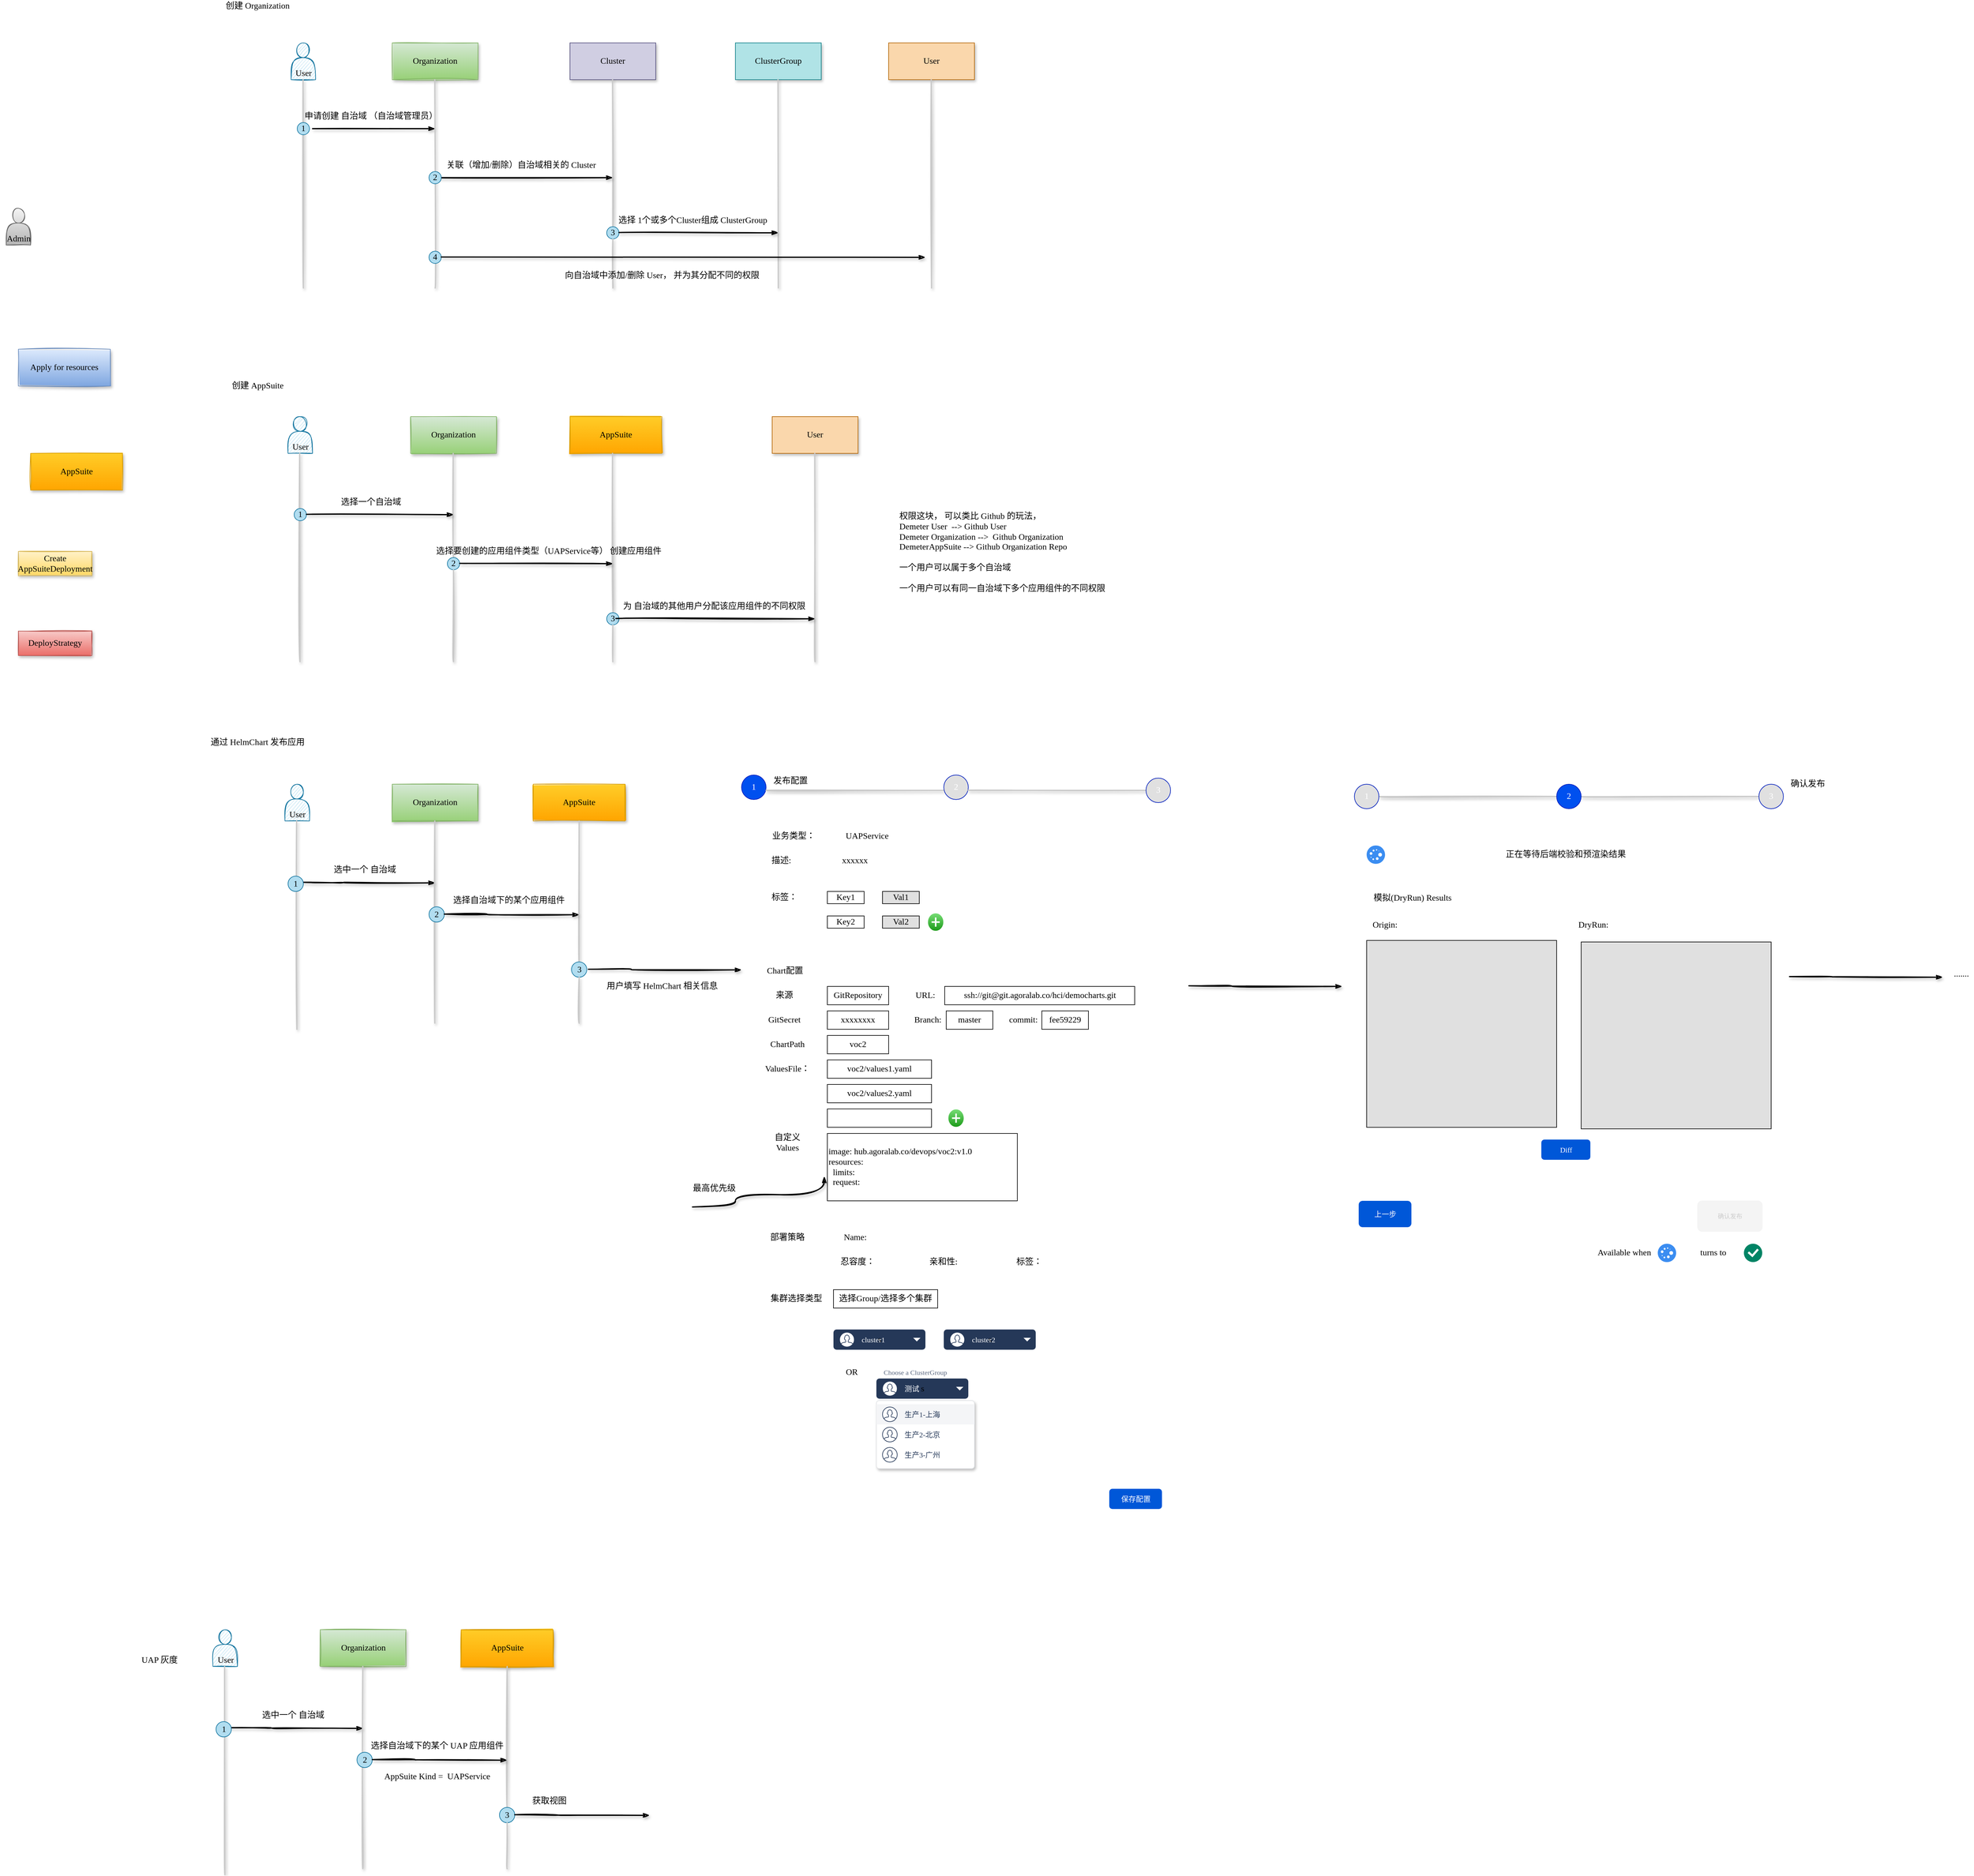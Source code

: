 <mxfile version="16.6.1" type="github" pages="5">
  <diagram id="P80EDRxeVCt8WHDjeRlq" name="Demeter MVP">
    <mxGraphModel dx="1878" dy="2298" grid="1" gridSize="10" guides="1" tooltips="1" connect="1" arrows="1" fold="1" page="1" pageScale="1" pageWidth="827" pageHeight="1169" math="0" shadow="0">
      <root>
        <mxCell id="0" />
        <mxCell id="1" parent="0" />
        <mxCell id="g_67S0tc9M7nfNrRykts-2" value="Apply for resources" style="text;html=1;strokeColor=#6c8ebf;fillColor=#dae8fc;align=center;verticalAlign=middle;whiteSpace=wrap;rounded=0;shadow=1;glass=0;sketch=1;fontFamily=Comic Sans MS;fontSize=14;gradientColor=#7ea6e0;" vertex="1" parent="1">
          <mxGeometry x="30" y="10" width="150" height="60" as="geometry" />
        </mxCell>
        <mxCell id="g_67S0tc9M7nfNrRykts-3" value="Organization" style="text;html=1;strokeColor=#82b366;fillColor=#d5e8d4;align=center;verticalAlign=middle;whiteSpace=wrap;rounded=0;shadow=1;glass=0;sketch=1;fontFamily=Comic Sans MS;fontSize=14;gradientColor=#97d077;" vertex="1" parent="1">
          <mxGeometry x="640" y="-490" width="140" height="60" as="geometry" />
        </mxCell>
        <mxCell id="g_67S0tc9M7nfNrRykts-5" value="AppSuite" style="text;html=1;strokeColor=#d79b00;fillColor=#ffcd28;align=center;verticalAlign=middle;whiteSpace=wrap;rounded=0;shadow=1;glass=0;sketch=1;fontFamily=Comic Sans MS;fontSize=14;gradientColor=#ffa500;" vertex="1" parent="1">
          <mxGeometry x="50" y="180" width="150" height="60" as="geometry" />
        </mxCell>
        <mxCell id="g_67S0tc9M7nfNrRykts-6" value="Create AppSuiteDeployment" style="text;html=1;strokeColor=#d6b656;fillColor=#fff2cc;align=center;verticalAlign=middle;whiteSpace=wrap;rounded=0;shadow=1;glass=0;sketch=1;fontFamily=Comic Sans MS;fontSize=14;gradientColor=#ffd966;" vertex="1" parent="1">
          <mxGeometry x="30" y="340" width="120" height="40" as="geometry" />
        </mxCell>
        <mxCell id="g_67S0tc9M7nfNrRykts-7" value="DeployStrategy" style="text;html=1;strokeColor=#b85450;fillColor=#f8cecc;align=center;verticalAlign=middle;whiteSpace=wrap;rounded=0;shadow=1;glass=0;sketch=1;fontFamily=Comic Sans MS;fontSize=14;gradientColor=#ea6b66;" vertex="1" parent="1">
          <mxGeometry x="30" y="470" width="120" height="40" as="geometry" />
        </mxCell>
        <mxCell id="KJLlCfEV6BKomLMIl_Fm-1" value="" style="shape=actor;whiteSpace=wrap;html=1;rounded=0;shadow=0;glass=0;sketch=1;fontFamily=Comic Sans MS;fontSize=14;fillColor=#f5f5f5;gradientColor=#b3b3b3;strokeColor=#666666;" vertex="1" parent="1">
          <mxGeometry x="10" y="-220" width="40" height="60" as="geometry" />
        </mxCell>
        <mxCell id="KJLlCfEV6BKomLMIl_Fm-2" value="Admin" style="text;html=1;align=center;verticalAlign=middle;resizable=0;points=[];autosize=1;strokeColor=none;fillColor=none;fontSize=14;fontFamily=Comic Sans MS;rounded=0;" vertex="1" parent="1">
          <mxGeometry y="-180" width="60" height="20" as="geometry" />
        </mxCell>
        <mxCell id="KJLlCfEV6BKomLMIl_Fm-4" value="" style="endArrow=classicThin;html=1;fontFamily=Comic Sans MS;fontSize=14;endFill=1;strokeColor=default;targetPerimeterSpacing=0;strokeWidth=2;sketch=1;shadow=1;textOpacity=50;labelBorderColor=none;edgeStyle=orthogonalEdgeStyle;curved=1;entryX=0;entryY=0.25;entryDx=0;entryDy=0;startArrow=none;" edge="1" parent="1">
          <mxGeometry width="50" height="50" relative="1" as="geometry">
            <mxPoint x="510" y="-350" as="sourcePoint" />
            <mxPoint x="710" y="-350" as="targetPoint" />
            <Array as="points">
              <mxPoint x="580" y="-349.5" />
              <mxPoint x="645" y="-349.5" />
            </Array>
          </mxGeometry>
        </mxCell>
        <mxCell id="KJLlCfEV6BKomLMIl_Fm-5" value="" style="shape=actor;whiteSpace=wrap;html=1;rounded=0;shadow=0;glass=0;sketch=1;fontFamily=Comic Sans MS;fontSize=14;fillColor=#b1ddf0;strokeColor=#10739e;" vertex="1" parent="1">
          <mxGeometry x="475" y="-490" width="40" height="60" as="geometry" />
        </mxCell>
        <mxCell id="KJLlCfEV6BKomLMIl_Fm-6" value="User" style="text;html=1;align=center;verticalAlign=middle;resizable=0;points=[];autosize=1;strokeColor=none;fillColor=none;fontSize=14;fontFamily=Comic Sans MS;rounded=0;" vertex="1" parent="1">
          <mxGeometry x="470" y="-450" width="50" height="20" as="geometry" />
        </mxCell>
        <mxCell id="KJLlCfEV6BKomLMIl_Fm-7" value="" style="endArrow=none;html=1;shadow=1;labelBorderColor=none;sketch=1;fontFamily=Comic Sans MS;fontSize=14;targetPerimeterSpacing=0;strokeColor=#C9C9C9;strokeWidth=2;curved=1;" edge="1" parent="1">
          <mxGeometry width="50" height="50" relative="1" as="geometry">
            <mxPoint x="710" y="-90" as="sourcePoint" />
            <mxPoint x="709.5" y="-430" as="targetPoint" />
          </mxGeometry>
        </mxCell>
        <mxCell id="KJLlCfEV6BKomLMIl_Fm-9" value="创建 Organization" style="text;html=1;align=center;verticalAlign=middle;resizable=0;points=[];autosize=1;strokeColor=none;fillColor=none;fontSize=14;fontFamily=Comic Sans MS;" vertex="1" parent="1">
          <mxGeometry x="355" y="-560" width="130" height="20" as="geometry" />
        </mxCell>
        <mxCell id="KJLlCfEV6BKomLMIl_Fm-10" value="Cluster" style="text;html=1;strokeColor=#56517e;fillColor=#d0cee2;align=center;verticalAlign=middle;whiteSpace=wrap;rounded=0;shadow=1;glass=0;sketch=0;fontFamily=Comic Sans MS;fontSize=14;" vertex="1" parent="1">
          <mxGeometry x="930" y="-490" width="140" height="60" as="geometry" />
        </mxCell>
        <mxCell id="KJLlCfEV6BKomLMIl_Fm-11" value="User" style="text;html=1;strokeColor=#b46504;fillColor=#fad7ac;align=center;verticalAlign=middle;whiteSpace=wrap;rounded=0;shadow=1;glass=0;sketch=0;fontFamily=Comic Sans MS;fontSize=14;" vertex="1" parent="1">
          <mxGeometry x="1450" y="-490" width="140" height="60" as="geometry" />
        </mxCell>
        <mxCell id="KJLlCfEV6BKomLMIl_Fm-13" value="" style="endArrow=none;html=1;shadow=1;labelBorderColor=none;sketch=1;fontFamily=Comic Sans MS;fontSize=14;targetPerimeterSpacing=0;strokeColor=#C9C9C9;strokeWidth=2;curved=1;" edge="1" parent="1">
          <mxGeometry width="50" height="50" relative="1" as="geometry">
            <mxPoint x="495" y="-90" as="sourcePoint" />
            <mxPoint x="494.5" y="-430" as="targetPoint" />
          </mxGeometry>
        </mxCell>
        <mxCell id="KJLlCfEV6BKomLMIl_Fm-16" value="1" style="ellipse;whiteSpace=wrap;html=1;aspect=fixed;shadow=0;glass=0;sketch=0;fontFamily=Comic Sans MS;fontSize=14;strokeColor=#10739e;fillColor=#b1ddf0;" vertex="1" parent="1">
          <mxGeometry x="485" y="-360" width="20" height="20" as="geometry" />
        </mxCell>
        <mxCell id="KJLlCfEV6BKomLMIl_Fm-20" value="申请创建 自治域 （自治域管理员）" style="text;html=1;align=center;verticalAlign=middle;resizable=0;points=[];autosize=1;strokeColor=none;fillColor=none;fontSize=14;fontFamily=Comic Sans MS;" vertex="1" parent="1">
          <mxGeometry x="490" y="-380" width="230" height="20" as="geometry" />
        </mxCell>
        <mxCell id="KJLlCfEV6BKomLMIl_Fm-21" value="" style="endArrow=none;html=1;shadow=1;labelBorderColor=none;sketch=1;fontFamily=Comic Sans MS;fontSize=14;targetPerimeterSpacing=0;strokeColor=#C9C9C9;strokeWidth=2;curved=1;startArrow=none;" edge="1" parent="1" source="KJLlCfEV6BKomLMIl_Fm-28">
          <mxGeometry width="50" height="50" relative="1" as="geometry">
            <mxPoint x="1000" y="-90" as="sourcePoint" />
            <mxPoint x="999.5" y="-430" as="targetPoint" />
          </mxGeometry>
        </mxCell>
        <mxCell id="KJLlCfEV6BKomLMIl_Fm-23" value="" style="endArrow=classicThin;html=1;fontFamily=Comic Sans MS;fontSize=14;endFill=1;strokeColor=default;targetPerimeterSpacing=0;strokeWidth=2;sketch=1;shadow=1;textOpacity=50;labelBorderColor=none;edgeStyle=orthogonalEdgeStyle;curved=1;startArrow=none;" edge="1" parent="1">
          <mxGeometry width="50" height="50" relative="1" as="geometry">
            <mxPoint x="710" y="-270" as="sourcePoint" />
            <mxPoint x="1000" y="-270" as="targetPoint" />
            <Array as="points">
              <mxPoint x="780" y="-269.5" />
              <mxPoint x="845" y="-269.5" />
            </Array>
          </mxGeometry>
        </mxCell>
        <mxCell id="KJLlCfEV6BKomLMIl_Fm-24" value="2" style="ellipse;whiteSpace=wrap;html=1;aspect=fixed;shadow=0;glass=0;sketch=0;fontFamily=Comic Sans MS;fontSize=14;strokeColor=#10739e;fillColor=#b1ddf0;" vertex="1" parent="1">
          <mxGeometry x="700" y="-280" width="20" height="20" as="geometry" />
        </mxCell>
        <mxCell id="KJLlCfEV6BKomLMIl_Fm-25" value="关联（增加/删除）自治域相关的 Cluster" style="text;html=1;align=center;verticalAlign=middle;resizable=0;points=[];autosize=1;strokeColor=none;fillColor=none;fontSize=14;fontFamily=Comic Sans MS;" vertex="1" parent="1">
          <mxGeometry x="715" y="-300" width="270" height="20" as="geometry" />
        </mxCell>
        <mxCell id="KJLlCfEV6BKomLMIl_Fm-26" value="ClusterGroup" style="text;html=1;strokeColor=#0e8088;fillColor=#b0e3e6;align=center;verticalAlign=middle;whiteSpace=wrap;rounded=0;shadow=1;glass=0;sketch=0;fontFamily=Comic Sans MS;fontSize=14;" vertex="1" parent="1">
          <mxGeometry x="1200" y="-490" width="140" height="60" as="geometry" />
        </mxCell>
        <mxCell id="KJLlCfEV6BKomLMIl_Fm-27" value="" style="endArrow=none;html=1;shadow=1;labelBorderColor=none;sketch=1;fontFamily=Comic Sans MS;fontSize=14;targetPerimeterSpacing=0;strokeColor=#C9C9C9;strokeWidth=2;curved=1;" edge="1" parent="1">
          <mxGeometry width="50" height="50" relative="1" as="geometry">
            <mxPoint x="1270" y="-90" as="sourcePoint" />
            <mxPoint x="1269.5" y="-430" as="targetPoint" />
          </mxGeometry>
        </mxCell>
        <mxCell id="KJLlCfEV6BKomLMIl_Fm-28" value="3" style="ellipse;whiteSpace=wrap;html=1;aspect=fixed;shadow=0;glass=0;sketch=0;fontFamily=Comic Sans MS;fontSize=14;strokeColor=#10739e;fillColor=#b1ddf0;" vertex="1" parent="1">
          <mxGeometry x="990" y="-190" width="20" height="20" as="geometry" />
        </mxCell>
        <mxCell id="KJLlCfEV6BKomLMIl_Fm-29" value="" style="endArrow=none;html=1;shadow=1;labelBorderColor=none;sketch=1;fontFamily=Comic Sans MS;fontSize=14;strokeColor=#C9C9C9;strokeWidth=2;curved=1;" edge="1" parent="1" target="KJLlCfEV6BKomLMIl_Fm-28">
          <mxGeometry width="50" height="50" relative="1" as="geometry">
            <mxPoint x="1000" y="-90" as="sourcePoint" />
            <mxPoint x="999.5" y="-430" as="targetPoint" />
          </mxGeometry>
        </mxCell>
        <mxCell id="KJLlCfEV6BKomLMIl_Fm-30" value="" style="endArrow=classicThin;html=1;fontFamily=Comic Sans MS;fontSize=14;endFill=1;strokeColor=default;targetPerimeterSpacing=0;strokeWidth=2;sketch=1;shadow=1;textOpacity=50;labelBorderColor=none;edgeStyle=orthogonalEdgeStyle;curved=1;startArrow=none;" edge="1" parent="1">
          <mxGeometry width="50" height="50" relative="1" as="geometry">
            <mxPoint x="1010" y="-180.5" as="sourcePoint" />
            <mxPoint x="1270" y="-180" as="targetPoint" />
            <Array as="points">
              <mxPoint x="1080" y="-180" />
              <mxPoint x="1145" y="-180" />
            </Array>
          </mxGeometry>
        </mxCell>
        <mxCell id="KJLlCfEV6BKomLMIl_Fm-31" value="选择 1个或多个Cluster组成 ClusterGroup" style="text;html=1;align=center;verticalAlign=middle;resizable=0;points=[];autosize=1;strokeColor=none;fillColor=none;fontSize=14;fontFamily=Comic Sans MS;" vertex="1" parent="1">
          <mxGeometry x="990" y="-210" width="280" height="20" as="geometry" />
        </mxCell>
        <mxCell id="KJLlCfEV6BKomLMIl_Fm-32" value="" style="endArrow=none;html=1;shadow=1;labelBorderColor=none;sketch=1;fontFamily=Comic Sans MS;fontSize=14;targetPerimeterSpacing=0;strokeColor=#C9C9C9;strokeWidth=2;curved=1;" edge="1" parent="1">
          <mxGeometry width="50" height="50" relative="1" as="geometry">
            <mxPoint x="1520" y="-90" as="sourcePoint" />
            <mxPoint x="1519.5" y="-430" as="targetPoint" />
          </mxGeometry>
        </mxCell>
        <mxCell id="KJLlCfEV6BKomLMIl_Fm-34" value="4" style="ellipse;whiteSpace=wrap;html=1;aspect=fixed;shadow=0;glass=0;sketch=0;fontFamily=Comic Sans MS;fontSize=14;strokeColor=#10739e;fillColor=#b1ddf0;" vertex="1" parent="1">
          <mxGeometry x="700" y="-150" width="20" height="20" as="geometry" />
        </mxCell>
        <mxCell id="KJLlCfEV6BKomLMIl_Fm-35" value="" style="endArrow=classicThin;html=1;fontFamily=Comic Sans MS;fontSize=14;endFill=1;strokeColor=default;targetPerimeterSpacing=0;strokeWidth=2;sketch=1;shadow=1;textOpacity=50;labelBorderColor=none;edgeStyle=orthogonalEdgeStyle;curved=1;startArrow=none;" edge="1" parent="1">
          <mxGeometry width="50" height="50" relative="1" as="geometry">
            <mxPoint x="720" y="-140.5" as="sourcePoint" />
            <mxPoint x="1510" y="-140" as="targetPoint" />
            <Array as="points">
              <mxPoint x="790" y="-140" />
              <mxPoint x="855" y="-140" />
            </Array>
          </mxGeometry>
        </mxCell>
        <mxCell id="KJLlCfEV6BKomLMIl_Fm-36" value="向自治域中添加/删除 User， 并为其分配不同的权限" style="text;html=1;align=center;verticalAlign=middle;resizable=0;points=[];autosize=1;strokeColor=none;fillColor=none;fontSize=14;fontFamily=Comic Sans MS;" vertex="1" parent="1">
          <mxGeometry x="910" y="-120" width="340" height="20" as="geometry" />
        </mxCell>
        <mxCell id="KJLlCfEV6BKomLMIl_Fm-37" value="创建 AppSuite" style="text;html=1;align=center;verticalAlign=middle;resizable=0;points=[];autosize=1;strokeColor=none;fillColor=none;fontSize=14;fontFamily=Comic Sans MS;" vertex="1" parent="1">
          <mxGeometry x="365" y="60" width="110" height="20" as="geometry" />
        </mxCell>
        <mxCell id="KJLlCfEV6BKomLMIl_Fm-38" value="" style="shape=actor;whiteSpace=wrap;html=1;rounded=0;shadow=0;glass=0;sketch=1;fontFamily=Comic Sans MS;fontSize=14;fillColor=#b1ddf0;strokeColor=#10739e;" vertex="1" parent="1">
          <mxGeometry x="470" y="120" width="40" height="60" as="geometry" />
        </mxCell>
        <mxCell id="KJLlCfEV6BKomLMIl_Fm-39" value="User" style="text;html=1;align=center;verticalAlign=middle;resizable=0;points=[];autosize=1;strokeColor=none;fillColor=none;fontSize=14;fontFamily=Comic Sans MS;rounded=0;" vertex="1" parent="1">
          <mxGeometry x="465" y="160" width="50" height="20" as="geometry" />
        </mxCell>
        <mxCell id="KJLlCfEV6BKomLMIl_Fm-40" value="" style="endArrow=none;html=1;shadow=1;labelBorderColor=none;sketch=1;fontFamily=Comic Sans MS;fontSize=14;targetPerimeterSpacing=0;strokeColor=#C9C9C9;strokeWidth=2;curved=1;" edge="1" parent="1">
          <mxGeometry width="50" height="50" relative="1" as="geometry">
            <mxPoint x="489.5" y="520" as="sourcePoint" />
            <mxPoint x="489" y="180" as="targetPoint" />
          </mxGeometry>
        </mxCell>
        <mxCell id="KJLlCfEV6BKomLMIl_Fm-41" value="Organization" style="text;html=1;strokeColor=#82b366;fillColor=#d5e8d4;align=center;verticalAlign=middle;whiteSpace=wrap;rounded=0;shadow=1;glass=0;sketch=1;fontFamily=Comic Sans MS;fontSize=14;gradientColor=#97d077;" vertex="1" parent="1">
          <mxGeometry x="670" y="120" width="140" height="60" as="geometry" />
        </mxCell>
        <mxCell id="KJLlCfEV6BKomLMIl_Fm-42" value="1" style="ellipse;whiteSpace=wrap;html=1;aspect=fixed;shadow=0;glass=0;sketch=0;fontFamily=Comic Sans MS;fontSize=14;strokeColor=#10739e;fillColor=#b1ddf0;" vertex="1" parent="1">
          <mxGeometry x="480" y="270" width="20" height="20" as="geometry" />
        </mxCell>
        <mxCell id="KJLlCfEV6BKomLMIl_Fm-43" value="" style="endArrow=none;html=1;shadow=1;labelBorderColor=none;sketch=1;fontFamily=Comic Sans MS;fontSize=14;targetPerimeterSpacing=0;strokeColor=#C9C9C9;strokeWidth=2;curved=1;startArrow=none;" edge="1" parent="1" source="KJLlCfEV6BKomLMIl_Fm-49">
          <mxGeometry width="50" height="50" relative="1" as="geometry">
            <mxPoint x="740" y="520" as="sourcePoint" />
            <mxPoint x="739.5" y="180" as="targetPoint" />
          </mxGeometry>
        </mxCell>
        <mxCell id="KJLlCfEV6BKomLMIl_Fm-45" value="" style="endArrow=classicThin;html=1;fontFamily=Comic Sans MS;fontSize=14;endFill=1;strokeColor=default;targetPerimeterSpacing=0;strokeWidth=2;sketch=1;shadow=1;textOpacity=50;labelBorderColor=none;edgeStyle=orthogonalEdgeStyle;curved=1;startArrow=none;" edge="1" parent="1">
          <mxGeometry width="50" height="50" relative="1" as="geometry">
            <mxPoint x="500" y="279.5" as="sourcePoint" />
            <mxPoint x="740" y="280" as="targetPoint" />
            <Array as="points">
              <mxPoint x="570" y="280" />
              <mxPoint x="635" y="280" />
            </Array>
          </mxGeometry>
        </mxCell>
        <mxCell id="KJLlCfEV6BKomLMIl_Fm-46" value="选择一个自治域" style="text;html=1;align=center;verticalAlign=middle;resizable=0;points=[];autosize=1;strokeColor=none;fillColor=none;fontSize=14;fontFamily=Comic Sans MS;" vertex="1" parent="1">
          <mxGeometry x="550" y="250" width="110" height="20" as="geometry" />
        </mxCell>
        <mxCell id="KJLlCfEV6BKomLMIl_Fm-47" value="AppSuite" style="text;html=1;strokeColor=#d79b00;fillColor=#ffcd28;align=center;verticalAlign=middle;whiteSpace=wrap;rounded=0;shadow=1;glass=0;sketch=1;fontFamily=Comic Sans MS;fontSize=14;gradientColor=#ffa500;" vertex="1" parent="1">
          <mxGeometry x="930" y="120" width="150" height="60" as="geometry" />
        </mxCell>
        <mxCell id="KJLlCfEV6BKomLMIl_Fm-48" value="" style="endArrow=none;html=1;shadow=1;labelBorderColor=none;sketch=1;fontFamily=Comic Sans MS;fontSize=14;targetPerimeterSpacing=0;strokeColor=#C9C9C9;strokeWidth=2;curved=1;startArrow=none;" edge="1" parent="1" source="KJLlCfEV6BKomLMIl_Fm-55">
          <mxGeometry width="50" height="50" relative="1" as="geometry">
            <mxPoint x="1000" y="520" as="sourcePoint" />
            <mxPoint x="999.5" y="180" as="targetPoint" />
          </mxGeometry>
        </mxCell>
        <mxCell id="KJLlCfEV6BKomLMIl_Fm-49" value="2" style="ellipse;whiteSpace=wrap;html=1;aspect=fixed;shadow=0;glass=0;sketch=0;fontFamily=Comic Sans MS;fontSize=14;strokeColor=#10739e;fillColor=#b1ddf0;" vertex="1" parent="1">
          <mxGeometry x="730" y="350" width="20" height="20" as="geometry" />
        </mxCell>
        <mxCell id="KJLlCfEV6BKomLMIl_Fm-50" value="" style="endArrow=none;html=1;shadow=1;labelBorderColor=none;sketch=1;fontFamily=Comic Sans MS;fontSize=14;strokeColor=#C9C9C9;strokeWidth=2;curved=1;" edge="1" parent="1" target="KJLlCfEV6BKomLMIl_Fm-49">
          <mxGeometry width="50" height="50" relative="1" as="geometry">
            <mxPoint x="740" y="520" as="sourcePoint" />
            <mxPoint x="739.5" y="180" as="targetPoint" />
          </mxGeometry>
        </mxCell>
        <mxCell id="KJLlCfEV6BKomLMIl_Fm-51" value="" style="endArrow=classicThin;html=1;fontFamily=Comic Sans MS;fontSize=14;endFill=1;strokeColor=default;targetPerimeterSpacing=0;strokeWidth=2;sketch=1;shadow=1;textOpacity=50;labelBorderColor=none;edgeStyle=orthogonalEdgeStyle;curved=1;startArrow=none;" edge="1" parent="1">
          <mxGeometry width="50" height="50" relative="1" as="geometry">
            <mxPoint x="750" y="359.5" as="sourcePoint" />
            <mxPoint x="1000" y="360" as="targetPoint" />
            <Array as="points">
              <mxPoint x="820" y="360" />
              <mxPoint x="885" y="360" />
            </Array>
          </mxGeometry>
        </mxCell>
        <mxCell id="KJLlCfEV6BKomLMIl_Fm-52" value="选择要创建的应用组件类型（UAPService等） 创建应用组件" style="text;html=1;align=center;verticalAlign=middle;resizable=0;points=[];autosize=1;strokeColor=none;fillColor=none;fontSize=14;fontFamily=Comic Sans MS;" vertex="1" parent="1">
          <mxGeometry x="700" y="330" width="390" height="20" as="geometry" />
        </mxCell>
        <mxCell id="KJLlCfEV6BKomLMIl_Fm-53" value="User" style="text;html=1;strokeColor=#b46504;fillColor=#fad7ac;align=center;verticalAlign=middle;whiteSpace=wrap;rounded=0;shadow=1;glass=0;sketch=0;fontFamily=Comic Sans MS;fontSize=14;" vertex="1" parent="1">
          <mxGeometry x="1260" y="120" width="140" height="60" as="geometry" />
        </mxCell>
        <mxCell id="KJLlCfEV6BKomLMIl_Fm-54" value="" style="endArrow=none;html=1;shadow=1;labelBorderColor=none;sketch=1;fontFamily=Comic Sans MS;fontSize=14;targetPerimeterSpacing=0;strokeColor=#C9C9C9;strokeWidth=2;curved=1;" edge="1" parent="1">
          <mxGeometry width="50" height="50" relative="1" as="geometry">
            <mxPoint x="1330" y="520" as="sourcePoint" />
            <mxPoint x="1329.5" y="180" as="targetPoint" />
          </mxGeometry>
        </mxCell>
        <mxCell id="KJLlCfEV6BKomLMIl_Fm-55" value="3" style="ellipse;whiteSpace=wrap;html=1;aspect=fixed;shadow=0;glass=0;sketch=0;fontFamily=Comic Sans MS;fontSize=14;strokeColor=#10739e;fillColor=#b1ddf0;" vertex="1" parent="1">
          <mxGeometry x="990" y="440" width="20" height="20" as="geometry" />
        </mxCell>
        <mxCell id="KJLlCfEV6BKomLMIl_Fm-56" value="" style="endArrow=none;html=1;shadow=1;labelBorderColor=none;sketch=1;fontFamily=Comic Sans MS;fontSize=14;strokeColor=#C9C9C9;strokeWidth=2;curved=1;" edge="1" parent="1" target="KJLlCfEV6BKomLMIl_Fm-55">
          <mxGeometry width="50" height="50" relative="1" as="geometry">
            <mxPoint x="1000" y="520" as="sourcePoint" />
            <mxPoint x="999.5" y="180" as="targetPoint" />
          </mxGeometry>
        </mxCell>
        <mxCell id="KJLlCfEV6BKomLMIl_Fm-57" value="" style="endArrow=classicThin;html=1;fontFamily=Comic Sans MS;fontSize=14;endFill=1;strokeColor=default;targetPerimeterSpacing=0;strokeWidth=2;sketch=1;shadow=1;textOpacity=50;labelBorderColor=none;edgeStyle=orthogonalEdgeStyle;curved=1;startArrow=none;" edge="1" parent="1">
          <mxGeometry width="50" height="50" relative="1" as="geometry">
            <mxPoint x="1005" y="449.5" as="sourcePoint" />
            <mxPoint x="1330" y="450" as="targetPoint" />
            <Array as="points">
              <mxPoint x="1075" y="450" />
              <mxPoint x="1140" y="450" />
            </Array>
          </mxGeometry>
        </mxCell>
        <mxCell id="KJLlCfEV6BKomLMIl_Fm-58" value="为 自治域的其他用户分配该应用组件的不同权限" style="text;html=1;align=center;verticalAlign=middle;resizable=0;points=[];autosize=1;strokeColor=none;fillColor=none;fontSize=14;fontFamily=Comic Sans MS;" vertex="1" parent="1">
          <mxGeometry x="1010" y="420" width="310" height="20" as="geometry" />
        </mxCell>
        <mxCell id="KJLlCfEV6BKomLMIl_Fm-59" value="&lt;div style=&quot;text-align: left&quot;&gt;&lt;span&gt;权限这块， 可以类比 Github 的玩法，&amp;nbsp;&lt;/span&gt;&lt;/div&gt;&lt;div style=&quot;text-align: left&quot;&gt;&lt;span&gt;Demeter User&amp;nbsp; --&amp;gt; Github User&lt;/span&gt;&lt;/div&gt;&lt;div style=&quot;text-align: left&quot;&gt;&lt;span&gt;Demeter Organization --&amp;gt;&amp;nbsp; Github Organization&lt;/span&gt;&lt;/div&gt;&lt;div style=&quot;text-align: left&quot;&gt;&lt;span&gt;DemeterAppSuite --&amp;gt; Github Organization &lt;/span&gt;&lt;span&gt;Repo&lt;/span&gt;&lt;/div&gt;&lt;div style=&quot;text-align: left&quot;&gt;&lt;span&gt;&lt;br&gt;&lt;/span&gt;&lt;/div&gt;&lt;div style=&quot;text-align: left&quot;&gt;一个用户可以属于多个自治域&lt;/div&gt;&lt;div style=&quot;text-align: left&quot;&gt;&lt;br&gt;&lt;/div&gt;&lt;div style=&quot;text-align: left&quot;&gt;一个用户可以有同一自治域下多个应用组件的不同权限&lt;/div&gt;&lt;div style=&quot;text-align: left&quot;&gt;&lt;span&gt;&lt;br&gt;&lt;/span&gt;&lt;/div&gt;" style="text;html=1;align=center;verticalAlign=middle;resizable=0;points=[];autosize=1;strokeColor=none;fillColor=none;fontSize=14;fontFamily=Comic Sans MS;" vertex="1" parent="1">
          <mxGeometry x="1460" y="270" width="350" height="160" as="geometry" />
        </mxCell>
        <mxCell id="KJLlCfEV6BKomLMIl_Fm-61" value="通过 HelmChart 发布应用&lt;br&gt;&lt;br&gt;" style="text;html=1;align=center;verticalAlign=middle;resizable=0;points=[];autosize=1;strokeColor=none;fillColor=none;fontSize=14;fontFamily=Comic Sans MS;" vertex="1" parent="1">
          <mxGeometry x="330" y="640" width="180" height="40" as="geometry" />
        </mxCell>
        <mxCell id="KJLlCfEV6BKomLMIl_Fm-62" value="AppSuite" style="text;html=1;strokeColor=#d79b00;fillColor=#ffcd28;align=center;verticalAlign=middle;whiteSpace=wrap;rounded=0;shadow=1;glass=0;sketch=1;fontFamily=Comic Sans MS;fontSize=14;gradientColor=#ffa500;" vertex="1" parent="1">
          <mxGeometry x="870" y="720" width="150" height="60" as="geometry" />
        </mxCell>
        <mxCell id="KJLlCfEV6BKomLMIl_Fm-63" value="" style="endArrow=none;html=1;shadow=1;labelBorderColor=none;sketch=1;fontFamily=Comic Sans MS;fontSize=14;targetPerimeterSpacing=0;strokeColor=#C9C9C9;strokeWidth=2;curved=1;startArrow=none;entryX=0.5;entryY=1;entryDx=0;entryDy=0;" edge="1" parent="1" source="KJLlCfEV6BKomLMIl_Fm-76" target="KJLlCfEV6BKomLMIl_Fm-62">
          <mxGeometry width="50" height="50" relative="1" as="geometry">
            <mxPoint x="945" y="1110" as="sourcePoint" />
            <mxPoint x="944.5" y="810" as="targetPoint" />
          </mxGeometry>
        </mxCell>
        <mxCell id="KJLlCfEV6BKomLMIl_Fm-64" value="" style="endArrow=classicThin;html=1;fontFamily=Comic Sans MS;fontSize=14;endFill=1;strokeColor=default;targetPerimeterSpacing=0;strokeWidth=2;sketch=1;shadow=1;textOpacity=50;labelBorderColor=none;edgeStyle=orthogonalEdgeStyle;curved=1;startArrow=none;" edge="1" parent="1">
          <mxGeometry width="50" height="50" relative="1" as="geometry">
            <mxPoint x="490" y="880" as="sourcePoint" />
            <mxPoint x="710" y="881" as="targetPoint" />
            <Array as="points">
              <mxPoint x="560" y="880.5" />
              <mxPoint x="625" y="880.5" />
            </Array>
          </mxGeometry>
        </mxCell>
        <mxCell id="KJLlCfEV6BKomLMIl_Fm-65" value="选中一个 自治域" style="text;html=1;align=center;verticalAlign=middle;resizable=0;points=[];autosize=1;strokeColor=none;fillColor=none;fontSize=14;fontFamily=Comic Sans MS;" vertex="1" parent="1">
          <mxGeometry x="535" y="850" width="120" height="20" as="geometry" />
        </mxCell>
        <mxCell id="KJLlCfEV6BKomLMIl_Fm-67" value="" style="shape=actor;whiteSpace=wrap;html=1;rounded=0;shadow=0;glass=0;sketch=1;fontFamily=Comic Sans MS;fontSize=14;fillColor=#b1ddf0;strokeColor=#10739e;" vertex="1" parent="1">
          <mxGeometry x="465" y="720" width="40" height="60" as="geometry" />
        </mxCell>
        <mxCell id="KJLlCfEV6BKomLMIl_Fm-68" value="User" style="text;html=1;align=center;verticalAlign=middle;resizable=0;points=[];autosize=1;strokeColor=none;fillColor=none;fontSize=14;fontFamily=Comic Sans MS;rounded=0;" vertex="1" parent="1">
          <mxGeometry x="460" y="760" width="50" height="20" as="geometry" />
        </mxCell>
        <mxCell id="KJLlCfEV6BKomLMIl_Fm-69" value="" style="endArrow=none;html=1;shadow=1;labelBorderColor=none;sketch=1;fontFamily=Comic Sans MS;fontSize=14;targetPerimeterSpacing=0;strokeColor=#C9C9C9;strokeWidth=2;curved=1;" edge="1" parent="1">
          <mxGeometry width="50" height="50" relative="1" as="geometry">
            <mxPoint x="484.5" y="1120" as="sourcePoint" />
            <mxPoint x="484" y="780" as="targetPoint" />
          </mxGeometry>
        </mxCell>
        <mxCell id="KJLlCfEV6BKomLMIl_Fm-70" value="1" style="ellipse;whiteSpace=wrap;html=1;aspect=fixed;shadow=0;glass=0;sketch=0;fontFamily=Comic Sans MS;fontSize=14;strokeColor=#10739e;fillColor=#b1ddf0;" vertex="1" parent="1">
          <mxGeometry x="470" y="870" width="25" height="25" as="geometry" />
        </mxCell>
        <mxCell id="KJLlCfEV6BKomLMIl_Fm-71" value="Organization" style="text;html=1;strokeColor=#82b366;fillColor=#d5e8d4;align=center;verticalAlign=middle;whiteSpace=wrap;rounded=0;shadow=1;glass=0;sketch=1;fontFamily=Comic Sans MS;fontSize=14;gradientColor=#97d077;" vertex="1" parent="1">
          <mxGeometry x="640" y="720" width="140" height="60" as="geometry" />
        </mxCell>
        <mxCell id="KJLlCfEV6BKomLMIl_Fm-72" value="" style="endArrow=none;html=1;shadow=1;labelBorderColor=none;sketch=1;fontFamily=Comic Sans MS;fontSize=14;targetPerimeterSpacing=0;strokeColor=#C9C9C9;strokeWidth=2;curved=1;startArrow=none;entryX=0.5;entryY=1;entryDx=0;entryDy=0;" edge="1" parent="1">
          <mxGeometry width="50" height="50" relative="1" as="geometry">
            <mxPoint x="709.5" y="1110" as="sourcePoint" />
            <mxPoint x="709.5" y="780" as="targetPoint" />
          </mxGeometry>
        </mxCell>
        <mxCell id="KJLlCfEV6BKomLMIl_Fm-73" value="2" style="ellipse;whiteSpace=wrap;html=1;aspect=fixed;shadow=0;glass=0;sketch=0;fontFamily=Comic Sans MS;fontSize=14;strokeColor=#10739e;fillColor=#b1ddf0;" vertex="1" parent="1">
          <mxGeometry x="700" y="920" width="25" height="25" as="geometry" />
        </mxCell>
        <mxCell id="KJLlCfEV6BKomLMIl_Fm-74" value="" style="endArrow=classicThin;html=1;fontFamily=Comic Sans MS;fontSize=14;endFill=1;strokeColor=default;targetPerimeterSpacing=0;strokeWidth=2;sketch=1;shadow=1;textOpacity=50;labelBorderColor=none;edgeStyle=orthogonalEdgeStyle;curved=1;startArrow=none;" edge="1" parent="1">
          <mxGeometry width="50" height="50" relative="1" as="geometry">
            <mxPoint x="725" y="932" as="sourcePoint" />
            <mxPoint x="945" y="933" as="targetPoint" />
            <Array as="points">
              <mxPoint x="795" y="932.5" />
              <mxPoint x="860" y="932.5" />
            </Array>
          </mxGeometry>
        </mxCell>
        <mxCell id="KJLlCfEV6BKomLMIl_Fm-75" value="选择自治域下的某个应用组件" style="text;html=1;align=center;verticalAlign=middle;resizable=0;points=[];autosize=1;strokeColor=none;fillColor=none;fontSize=14;fontFamily=Comic Sans MS;" vertex="1" parent="1">
          <mxGeometry x="730" y="900" width="200" height="20" as="geometry" />
        </mxCell>
        <mxCell id="KJLlCfEV6BKomLMIl_Fm-76" value="3" style="ellipse;whiteSpace=wrap;html=1;aspect=fixed;shadow=0;glass=0;sketch=0;fontFamily=Comic Sans MS;fontSize=14;strokeColor=#10739e;fillColor=#b1ddf0;" vertex="1" parent="1">
          <mxGeometry x="932.5" y="1010" width="25" height="25" as="geometry" />
        </mxCell>
        <mxCell id="KJLlCfEV6BKomLMIl_Fm-77" value="" style="endArrow=none;html=1;shadow=1;labelBorderColor=none;sketch=1;fontFamily=Comic Sans MS;fontSize=14;strokeColor=#C9C9C9;strokeWidth=2;curved=1;startArrow=none;entryX=0.5;entryY=1;entryDx=0;entryDy=0;" edge="1" parent="1" target="KJLlCfEV6BKomLMIl_Fm-76">
          <mxGeometry width="50" height="50" relative="1" as="geometry">
            <mxPoint x="945" y="1110" as="sourcePoint" />
            <mxPoint x="945" y="780" as="targetPoint" />
          </mxGeometry>
        </mxCell>
        <mxCell id="KJLlCfEV6BKomLMIl_Fm-78" value="" style="endArrow=classicThin;html=1;fontFamily=Comic Sans MS;fontSize=14;endFill=1;strokeColor=default;targetPerimeterSpacing=0;strokeWidth=2;sketch=1;shadow=1;textOpacity=50;labelBorderColor=none;edgeStyle=orthogonalEdgeStyle;curved=1;startArrow=none;" edge="1" parent="1">
          <mxGeometry width="50" height="50" relative="1" as="geometry">
            <mxPoint x="960" y="1022" as="sourcePoint" />
            <mxPoint x="1210" y="1023" as="targetPoint" />
            <Array as="points">
              <mxPoint x="1030" y="1022.5" />
              <mxPoint x="1095" y="1022.5" />
            </Array>
          </mxGeometry>
        </mxCell>
        <mxCell id="KJLlCfEV6BKomLMIl_Fm-80" value="用户填写 HelmChart 相关信息" style="text;html=1;align=center;verticalAlign=middle;resizable=0;points=[];autosize=1;strokeColor=none;fillColor=none;fontSize=14;fontFamily=Comic Sans MS;" vertex="1" parent="1">
          <mxGeometry x="975" y="1040" width="210" height="20" as="geometry" />
        </mxCell>
        <mxCell id="KJLlCfEV6BKomLMIl_Fm-85" value="1" style="ellipse;whiteSpace=wrap;html=1;aspect=fixed;shadow=0;glass=0;sketch=0;fontFamily=Comic Sans MS;fontSize=14;strokeColor=#001DBC;fillColor=#0050ef;fontColor=#ffffff;" vertex="1" parent="1">
          <mxGeometry x="1210" y="705" width="40" height="40" as="geometry" />
        </mxCell>
        <mxCell id="KJLlCfEV6BKomLMIl_Fm-87" value="发布配置" style="text;html=1;strokeColor=none;fillColor=none;align=center;verticalAlign=middle;whiteSpace=wrap;rounded=0;shadow=0;glass=0;sketch=0;fontFamily=Comic Sans MS;fontSize=14;" vertex="1" parent="1">
          <mxGeometry x="1260" y="700" width="60" height="30" as="geometry" />
        </mxCell>
        <mxCell id="KJLlCfEV6BKomLMIl_Fm-90" value="" style="endArrow=none;html=1;shadow=1;labelBorderColor=none;sketch=1;fontFamily=Comic Sans MS;fontSize=14;targetPerimeterSpacing=0;strokeColor=#C9C9C9;strokeWidth=2;curved=1;endSize=3;startSize=2;" edge="1" parent="1">
          <mxGeometry width="50" height="50" relative="1" as="geometry">
            <mxPoint x="1250" y="730" as="sourcePoint" />
            <mxPoint x="1540" y="730" as="targetPoint" />
            <Array as="points" />
          </mxGeometry>
        </mxCell>
        <mxCell id="KJLlCfEV6BKomLMIl_Fm-92" value="2" style="ellipse;whiteSpace=wrap;html=1;aspect=fixed;shadow=0;glass=0;sketch=0;fontFamily=Comic Sans MS;fontSize=14;strokeColor=#001DBC;fillColor=#E0E0E0;fontColor=#ffffff;" vertex="1" parent="1">
          <mxGeometry x="1540" y="705" width="40" height="40" as="geometry" />
        </mxCell>
        <mxCell id="KJLlCfEV6BKomLMIl_Fm-93" value="" style="endArrow=none;html=1;shadow=1;labelBorderColor=none;sketch=1;fontFamily=Comic Sans MS;fontSize=14;targetPerimeterSpacing=0;strokeColor=#C9C9C9;strokeWidth=2;curved=1;endSize=3;startSize=2;" edge="1" parent="1">
          <mxGeometry width="50" height="50" relative="1" as="geometry">
            <mxPoint x="1580" y="730" as="sourcePoint" />
            <mxPoint x="1870" y="730" as="targetPoint" />
            <Array as="points" />
          </mxGeometry>
        </mxCell>
        <mxCell id="KJLlCfEV6BKomLMIl_Fm-95" value="3" style="ellipse;whiteSpace=wrap;html=1;aspect=fixed;shadow=0;glass=0;sketch=0;fontFamily=Comic Sans MS;fontSize=14;strokeColor=#001DBC;fillColor=#E0E0E0;fontColor=#ffffff;" vertex="1" parent="1">
          <mxGeometry x="1870" y="710" width="40" height="40" as="geometry" />
        </mxCell>
        <mxCell id="KJLlCfEV6BKomLMIl_Fm-96" value="" style="rounded=0;whiteSpace=wrap;html=1;shadow=0;glass=0;sketch=0;fontFamily=Comic Sans MS;fontSize=14;strokeColor=none;" vertex="1" parent="1">
          <mxGeometry x="1220" y="770" width="680" height="210" as="geometry" />
        </mxCell>
        <mxCell id="KJLlCfEV6BKomLMIl_Fm-98" value="标签：" style="text;html=1;strokeColor=none;fillColor=none;align=center;verticalAlign=middle;whiteSpace=wrap;rounded=0;shadow=0;glass=0;sketch=0;fontFamily=Comic Sans MS;fontSize=14;" vertex="1" parent="1">
          <mxGeometry x="1250" y="890" width="60" height="30" as="geometry" />
        </mxCell>
        <mxCell id="KJLlCfEV6BKomLMIl_Fm-99" value="业务类型：" style="text;html=1;strokeColor=none;fillColor=none;align=center;verticalAlign=middle;whiteSpace=wrap;rounded=0;shadow=0;glass=0;sketch=0;fontFamily=Comic Sans MS;fontSize=14;" vertex="1" parent="1">
          <mxGeometry x="1250" y="790" width="90" height="30" as="geometry" />
        </mxCell>
        <mxCell id="KJLlCfEV6BKomLMIl_Fm-100" value="UAPService" style="text;html=1;strokeColor=none;fillColor=none;align=center;verticalAlign=middle;whiteSpace=wrap;rounded=0;shadow=0;glass=0;sketch=0;fontFamily=Comic Sans MS;fontSize=14;" vertex="1" parent="1">
          <mxGeometry x="1370" y="790" width="90" height="30" as="geometry" />
        </mxCell>
        <mxCell id="KJLlCfEV6BKomLMIl_Fm-102" value="Key1" style="rounded=0;whiteSpace=wrap;html=1;shadow=0;glass=0;sketch=0;fontFamily=Comic Sans MS;fontSize=14;" vertex="1" parent="1">
          <mxGeometry x="1350" y="895" width="60" height="20" as="geometry" />
        </mxCell>
        <mxCell id="KJLlCfEV6BKomLMIl_Fm-103" value="Val1" style="rounded=0;whiteSpace=wrap;html=1;shadow=0;glass=0;sketch=0;fontFamily=Comic Sans MS;fontSize=14;strokeColor=default;fillColor=#E0E0E0;" vertex="1" parent="1">
          <mxGeometry x="1440" y="895" width="60" height="20" as="geometry" />
        </mxCell>
        <mxCell id="KJLlCfEV6BKomLMIl_Fm-105" value="" style="verticalLabelPosition=bottom;verticalAlign=top;html=1;shadow=0;dashed=0;strokeWidth=1;shape=mxgraph.ios.iAddIcon;fillColor=#7AdF78;fillColor2=#1A9917;strokeColor=#ffffff;sketch=0;glass=0;fontFamily=Comic Sans MS;fontSize=14;" vertex="1" parent="1">
          <mxGeometry x="1513.5" y="930" width="26.5" height="30" as="geometry" />
        </mxCell>
        <mxCell id="KJLlCfEV6BKomLMIl_Fm-106" value="" style="shape=image;html=1;verticalAlign=top;verticalLabelPosition=bottom;labelBackgroundColor=#ffffff;imageAspect=0;aspect=fixed;image=https://cdn1.iconfinder.com/data/icons/unicons-line-vol-4/24/minus-circle-128.png;shadow=0;glass=0;sketch=0;fontFamily=Comic Sans MS;fontSize=14;strokeColor=default;fillColor=#E0E0E0;" vertex="1" parent="1">
          <mxGeometry x="1513.5" y="892" width="28" height="28" as="geometry" />
        </mxCell>
        <mxCell id="KJLlCfEV6BKomLMIl_Fm-107" value="Key2" style="rounded=0;whiteSpace=wrap;html=1;shadow=0;glass=0;sketch=0;fontFamily=Comic Sans MS;fontSize=14;" vertex="1" parent="1">
          <mxGeometry x="1350" y="935" width="60" height="20" as="geometry" />
        </mxCell>
        <mxCell id="KJLlCfEV6BKomLMIl_Fm-108" value="Val2" style="rounded=0;whiteSpace=wrap;html=1;shadow=0;glass=0;sketch=0;fontFamily=Comic Sans MS;fontSize=14;strokeColor=default;fillColor=#E0E0E0;" vertex="1" parent="1">
          <mxGeometry x="1440" y="935" width="60" height="20" as="geometry" />
        </mxCell>
        <mxCell id="KJLlCfEV6BKomLMIl_Fm-110" value="" style="rounded=0;whiteSpace=wrap;html=1;shadow=0;glass=0;sketch=0;fontFamily=Comic Sans MS;fontSize=14;strokeColor=none;" vertex="1" parent="1">
          <mxGeometry x="1220" y="1000" width="680" height="420" as="geometry" />
        </mxCell>
        <mxCell id="KJLlCfEV6BKomLMIl_Fm-111" value="Chart配置" style="text;html=1;strokeColor=none;fillColor=none;align=center;verticalAlign=middle;whiteSpace=wrap;rounded=0;shadow=0;glass=0;sketch=0;fontFamily=Comic Sans MS;fontSize=14;" vertex="1" parent="1">
          <mxGeometry x="1241" y="1010" width="80" height="30" as="geometry" />
        </mxCell>
        <mxCell id="KJLlCfEV6BKomLMIl_Fm-112" value="来源" style="text;html=1;strokeColor=none;fillColor=none;align=center;verticalAlign=middle;whiteSpace=wrap;rounded=0;shadow=0;glass=0;sketch=0;fontFamily=Comic Sans MS;fontSize=14;" vertex="1" parent="1">
          <mxGeometry x="1240" y="1050" width="80" height="30" as="geometry" />
        </mxCell>
        <mxCell id="KJLlCfEV6BKomLMIl_Fm-113" value="确认发布" style="rounded=1;html=1;shadow=0;dashed=0;whiteSpace=wrap;fontSize=10;fillColor=#F4F4F4;align=center;strokeColor=#F4F4F4;fontColor=#CCCCCC;glass=0;sketch=0;fontFamily=Comic Sans MS;" vertex="1" parent="1">
          <mxGeometry x="2770" y="1400" width="105.5" height="50" as="geometry" />
        </mxCell>
        <mxCell id="KJLlCfEV6BKomLMIl_Fm-114" value="保存配置" style="rounded=1;fillColor=#0057D8;align=center;strokeColor=none;html=1;fontColor=#ffffff;fontSize=12;sketch=0;shadow=0;glass=0;fontFamily=Comic Sans MS;" vertex="1" parent="1">
          <mxGeometry x="1810" y="1870" width="86" height="33" as="geometry" />
        </mxCell>
        <mxCell id="KJLlCfEV6BKomLMIl_Fm-115" value="" style="html=1;shadow=0;dashed=0;shape=mxgraph.atlassian.checkbox;fillColor=#008465;strokeColor=none;html=1;sketch=0;glass=0;fontFamily=Comic Sans MS;fontSize=14;" vertex="1" parent="1">
          <mxGeometry x="2845.5" y="1470" width="30" height="30" as="geometry" />
        </mxCell>
        <mxCell id="KJLlCfEV6BKomLMIl_Fm-119" value="GitRepository" style="text;html=1;align=center;verticalAlign=middle;whiteSpace=wrap;rounded=0;shadow=0;glass=0;sketch=0;fontFamily=Comic Sans MS;fontSize=14;strokeColor=default;" vertex="1" parent="1">
          <mxGeometry x="1350" y="1050" width="100" height="30" as="geometry" />
        </mxCell>
        <mxCell id="KJLlCfEV6BKomLMIl_Fm-120" value="ssh://git@git.agoralab.co/hci/democharts.git" style="text;html=1;strokeColor=default;fillColor=none;align=center;verticalAlign=middle;whiteSpace=wrap;rounded=0;shadow=0;glass=0;sketch=0;fontFamily=Comic Sans MS;fontSize=14;" vertex="1" parent="1">
          <mxGeometry x="1541.5" y="1050" width="310" height="30" as="geometry" />
        </mxCell>
        <mxCell id="KJLlCfEV6BKomLMIl_Fm-121" value="URL:" style="text;html=1;strokeColor=none;fillColor=none;align=center;verticalAlign=middle;whiteSpace=wrap;rounded=0;shadow=0;glass=0;sketch=0;fontFamily=Comic Sans MS;fontSize=14;" vertex="1" parent="1">
          <mxGeometry x="1470" y="1050" width="80" height="30" as="geometry" />
        </mxCell>
        <mxCell id="KJLlCfEV6BKomLMIl_Fm-122" value="GitSecret" style="text;html=1;strokeColor=none;fillColor=none;align=center;verticalAlign=middle;whiteSpace=wrap;rounded=0;shadow=0;glass=0;sketch=0;fontFamily=Comic Sans MS;fontSize=14;" vertex="1" parent="1">
          <mxGeometry x="1240" y="1090" width="80" height="30" as="geometry" />
        </mxCell>
        <mxCell id="KJLlCfEV6BKomLMIl_Fm-123" value="xxxxxxxx" style="text;html=1;align=center;verticalAlign=middle;whiteSpace=wrap;rounded=0;shadow=0;glass=0;sketch=0;fontFamily=Comic Sans MS;fontSize=14;strokeColor=default;" vertex="1" parent="1">
          <mxGeometry x="1350" y="1090" width="100" height="30" as="geometry" />
        </mxCell>
        <mxCell id="KJLlCfEV6BKomLMIl_Fm-124" value="ChartPath" style="text;html=1;strokeColor=none;fillColor=none;align=center;verticalAlign=middle;whiteSpace=wrap;rounded=0;shadow=0;glass=0;sketch=0;fontFamily=Comic Sans MS;fontSize=14;" vertex="1" parent="1">
          <mxGeometry x="1245" y="1130" width="80" height="30" as="geometry" />
        </mxCell>
        <mxCell id="KJLlCfEV6BKomLMIl_Fm-125" value="ValuesFile：" style="text;html=1;strokeColor=none;fillColor=none;align=center;verticalAlign=middle;whiteSpace=wrap;rounded=0;shadow=0;glass=0;sketch=0;fontFamily=Comic Sans MS;fontSize=14;" vertex="1" parent="1">
          <mxGeometry x="1255" y="1170" width="60" height="30" as="geometry" />
        </mxCell>
        <mxCell id="KJLlCfEV6BKomLMIl_Fm-126" value="voc2" style="text;html=1;align=center;verticalAlign=middle;whiteSpace=wrap;rounded=0;shadow=0;glass=0;sketch=0;fontFamily=Comic Sans MS;fontSize=14;strokeColor=default;" vertex="1" parent="1">
          <mxGeometry x="1350" y="1130" width="100" height="30" as="geometry" />
        </mxCell>
        <mxCell id="KJLlCfEV6BKomLMIl_Fm-127" value="voc2/values1.yaml" style="text;html=1;align=center;verticalAlign=middle;whiteSpace=wrap;rounded=0;shadow=0;glass=0;sketch=0;fontFamily=Comic Sans MS;fontSize=14;strokeColor=default;" vertex="1" parent="1">
          <mxGeometry x="1350" y="1170" width="170" height="30" as="geometry" />
        </mxCell>
        <mxCell id="KJLlCfEV6BKomLMIl_Fm-128" value="voc2/values2.yaml" style="text;html=1;align=center;verticalAlign=middle;whiteSpace=wrap;rounded=0;shadow=0;glass=0;sketch=0;fontFamily=Comic Sans MS;fontSize=14;strokeColor=default;" vertex="1" parent="1">
          <mxGeometry x="1350" y="1210" width="170" height="30" as="geometry" />
        </mxCell>
        <mxCell id="KJLlCfEV6BKomLMIl_Fm-129" value="Branch:" style="text;html=1;strokeColor=none;fillColor=none;align=center;verticalAlign=middle;whiteSpace=wrap;rounded=0;shadow=0;glass=0;sketch=0;fontFamily=Comic Sans MS;fontSize=14;" vertex="1" parent="1">
          <mxGeometry x="1474" y="1090" width="80" height="30" as="geometry" />
        </mxCell>
        <mxCell id="KJLlCfEV6BKomLMIl_Fm-130" value="master" style="text;html=1;align=center;verticalAlign=middle;whiteSpace=wrap;rounded=0;shadow=0;glass=0;sketch=0;fontFamily=Comic Sans MS;fontSize=14;strokeColor=default;" vertex="1" parent="1">
          <mxGeometry x="1544" y="1090" width="76" height="30" as="geometry" />
        </mxCell>
        <mxCell id="KJLlCfEV6BKomLMIl_Fm-131" value="commit:" style="text;html=1;strokeColor=none;fillColor=none;align=center;verticalAlign=middle;whiteSpace=wrap;rounded=0;shadow=0;glass=0;sketch=0;fontFamily=Comic Sans MS;fontSize=14;" vertex="1" parent="1">
          <mxGeometry x="1630" y="1090" width="80" height="30" as="geometry" />
        </mxCell>
        <mxCell id="KJLlCfEV6BKomLMIl_Fm-132" value="fee59229" style="text;html=1;align=center;verticalAlign=middle;whiteSpace=wrap;rounded=0;shadow=0;glass=0;sketch=0;fontFamily=Comic Sans MS;fontSize=14;strokeColor=default;" vertex="1" parent="1">
          <mxGeometry x="1700" y="1090" width="76" height="30" as="geometry" />
        </mxCell>
        <mxCell id="KJLlCfEV6BKomLMIl_Fm-133" value="" style="text;html=1;align=center;verticalAlign=middle;whiteSpace=wrap;rounded=0;shadow=0;glass=0;sketch=0;fontFamily=Comic Sans MS;fontSize=14;strokeColor=default;" vertex="1" parent="1">
          <mxGeometry x="1350" y="1250" width="170" height="30" as="geometry" />
        </mxCell>
        <mxCell id="KJLlCfEV6BKomLMIl_Fm-134" value="" style="shape=image;html=1;verticalAlign=top;verticalLabelPosition=bottom;labelBackgroundColor=#ffffff;imageAspect=0;aspect=fixed;image=https://cdn1.iconfinder.com/data/icons/unicons-line-vol-4/24/minus-circle-128.png;shadow=0;glass=0;sketch=0;fontFamily=Comic Sans MS;fontSize=14;strokeColor=default;fillColor=#E0E0E0;" vertex="1" parent="1">
          <mxGeometry x="1546" y="1172" width="28" height="28" as="geometry" />
        </mxCell>
        <mxCell id="KJLlCfEV6BKomLMIl_Fm-135" value="" style="shape=image;html=1;verticalAlign=top;verticalLabelPosition=bottom;labelBackgroundColor=#ffffff;imageAspect=0;aspect=fixed;image=https://cdn1.iconfinder.com/data/icons/unicons-line-vol-4/24/minus-circle-128.png;shadow=0;glass=0;sketch=0;fontFamily=Comic Sans MS;fontSize=14;strokeColor=default;fillColor=#E0E0E0;" vertex="1" parent="1">
          <mxGeometry x="1546" y="1212" width="28" height="28" as="geometry" />
        </mxCell>
        <mxCell id="KJLlCfEV6BKomLMIl_Fm-136" value="" style="verticalLabelPosition=bottom;verticalAlign=top;html=1;shadow=0;dashed=0;strokeWidth=1;shape=mxgraph.ios.iAddIcon;fillColor=#7AdF78;fillColor2=#1A9917;strokeColor=#ffffff;sketch=0;glass=0;fontFamily=Comic Sans MS;fontSize=14;" vertex="1" parent="1">
          <mxGeometry x="1546.75" y="1250" width="26.5" height="30" as="geometry" />
        </mxCell>
        <mxCell id="KJLlCfEV6BKomLMIl_Fm-137" value="自定义 Values" style="text;html=1;strokeColor=none;fillColor=none;align=center;verticalAlign=middle;whiteSpace=wrap;rounded=0;shadow=0;glass=0;sketch=0;fontFamily=Comic Sans MS;fontSize=14;" vertex="1" parent="1">
          <mxGeometry x="1255" y="1290" width="60" height="30" as="geometry" />
        </mxCell>
        <mxCell id="KJLlCfEV6BKomLMIl_Fm-138" value="image: hub.agoralab.co/devops/voc2:v1.0&lt;br&gt;resources:&lt;br&gt;&amp;nbsp; limits:&lt;br&gt;&amp;nbsp; request:" style="text;html=1;align=left;verticalAlign=middle;whiteSpace=wrap;rounded=0;shadow=0;glass=0;sketch=0;fontFamily=Comic Sans MS;fontSize=14;strokeColor=default;" vertex="1" parent="1">
          <mxGeometry x="1350" y="1290" width="310" height="110" as="geometry" />
        </mxCell>
        <mxCell id="KJLlCfEV6BKomLMIl_Fm-140" value="描述:" style="text;html=1;strokeColor=none;fillColor=none;align=center;verticalAlign=middle;whiteSpace=wrap;rounded=0;shadow=0;glass=0;sketch=0;fontFamily=Comic Sans MS;fontSize=14;" vertex="1" parent="1">
          <mxGeometry x="1230" y="830" width="90" height="30" as="geometry" />
        </mxCell>
        <mxCell id="KJLlCfEV6BKomLMIl_Fm-141" value="xxxxxx" style="text;html=1;strokeColor=none;fillColor=none;align=center;verticalAlign=middle;whiteSpace=wrap;rounded=0;shadow=0;glass=0;sketch=0;fontFamily=Comic Sans MS;fontSize=14;" vertex="1" parent="1">
          <mxGeometry x="1350" y="830" width="90" height="30" as="geometry" />
        </mxCell>
        <mxCell id="KJLlCfEV6BKomLMIl_Fm-142" value="" style="rounded=0;whiteSpace=wrap;html=1;shadow=0;glass=0;sketch=0;fontFamily=Comic Sans MS;fontSize=14;strokeColor=none;" vertex="1" parent="1">
          <mxGeometry x="1220" y="1430" width="680" height="420" as="geometry" />
        </mxCell>
        <mxCell id="KJLlCfEV6BKomLMIl_Fm-144" value="部署策略" style="text;html=1;strokeColor=none;fillColor=none;align=center;verticalAlign=middle;whiteSpace=wrap;rounded=0;shadow=0;glass=0;sketch=0;fontFamily=Comic Sans MS;fontSize=14;" vertex="1" parent="1">
          <mxGeometry x="1230" y="1440" width="110" height="40" as="geometry" />
        </mxCell>
        <mxCell id="KJLlCfEV6BKomLMIl_Fm-145" value="" style="endArrow=classicThin;html=1;fontFamily=Comic Sans MS;fontSize=14;endFill=1;strokeColor=default;targetPerimeterSpacing=0;strokeWidth=2;sketch=1;shadow=1;textOpacity=50;labelBorderColor=none;edgeStyle=orthogonalEdgeStyle;curved=1;" edge="1" parent="1">
          <mxGeometry width="50" height="50" relative="1" as="geometry">
            <mxPoint x="1130" y="1410" as="sourcePoint" />
            <mxPoint x="1345" y="1360" as="targetPoint" />
            <Array as="points">
              <mxPoint x="1200" y="1410" />
              <mxPoint x="1200" y="1390" />
              <mxPoint x="1345" y="1390" />
            </Array>
          </mxGeometry>
        </mxCell>
        <mxCell id="KJLlCfEV6BKomLMIl_Fm-146" value="最高优先级" style="text;html=1;align=center;verticalAlign=middle;resizable=0;points=[];autosize=1;strokeColor=none;fillColor=none;fontSize=14;fontFamily=Comic Sans MS;" vertex="1" parent="1">
          <mxGeometry x="1120" y="1370" width="90" height="20" as="geometry" />
        </mxCell>
        <mxCell id="KJLlCfEV6BKomLMIl_Fm-147" value="Name:" style="text;html=1;strokeColor=none;fillColor=none;align=center;verticalAlign=middle;whiteSpace=wrap;rounded=0;shadow=0;glass=0;sketch=0;fontFamily=Comic Sans MS;fontSize=14;" vertex="1" parent="1">
          <mxGeometry x="1355.5" y="1440" width="79" height="40" as="geometry" />
        </mxCell>
        <mxCell id="KJLlCfEV6BKomLMIl_Fm-148" value="Choose a ClusterGroup" style="rounded=1;fillColor=none;strokeColor=none;html=1;fontColor=#596780;align=left;fontSize=11;spacingLeft=10;fontSize=11;shadow=0;glass=0;sketch=0;fontFamily=Comic Sans MS;" vertex="1" parent="1">
          <mxGeometry x="1430" y="1670" width="120" height="20" as="geometry" />
        </mxCell>
        <mxCell id="KJLlCfEV6BKomLMIl_Fm-149" value="s" style="rounded=1;fillColor=#253858;strokeColor=none;html=1;shadow=0;glass=0;sketch=0;fontFamily=Comic Sans MS;fontSize=14;" vertex="1" parent="1">
          <mxGeometry x="1430" y="1690" width="150" height="33" as="geometry" />
        </mxCell>
        <mxCell id="KJLlCfEV6BKomLMIl_Fm-150" value="" style="shape=triangle;direction=south;fillColor=#ffffff;strokeColor=none;html=1;shadow=0;glass=0;sketch=0;fontFamily=Comic Sans MS;fontSize=14;" vertex="1" parent="KJLlCfEV6BKomLMIl_Fm-149">
          <mxGeometry x="1" y="0.5" width="12" height="6" relative="1" as="geometry">
            <mxPoint x="-20" y="-3" as="offset" />
          </mxGeometry>
        </mxCell>
        <mxCell id="KJLlCfEV6BKomLMIl_Fm-151" value="测试" style="shape=mxgraph.ios7.icons.user;fillColor=#ffffff;strokeColor=#253858;html=1;fontColor=#ffffff;align=left;fontSize=12;spacingLeft=10;labelPosition=right;verticalLabelPosition=middle;verticalAlign=middle;shadow=0;glass=0;sketch=0;fontFamily=Comic Sans MS;" vertex="1" parent="KJLlCfEV6BKomLMIl_Fm-149">
          <mxGeometry y="0.5" width="24" height="24" relative="1" as="geometry">
            <mxPoint x="10" y="-12" as="offset" />
          </mxGeometry>
        </mxCell>
        <mxCell id="KJLlCfEV6BKomLMIl_Fm-152" value="" style="rounded=1;fillColor=#ffffff;strokeColor=#DFE1E5;shadow=1;html=1;arcSize=4;glass=0;sketch=0;fontFamily=Comic Sans MS;fontSize=14;" vertex="1" parent="1">
          <mxGeometry x="1430" y="1726" width="160" height="111" as="geometry" />
        </mxCell>
        <mxCell id="KJLlCfEV6BKomLMIl_Fm-153" value="" style="rounded=0;fillColor=#F4F5F7;strokeColor=none;shadow=0;html=1;align=left;fontSize=12;spacingLeft=10;fontColor=#253858;resizeWidth=1;glass=0;sketch=0;fontFamily=Comic Sans MS;" vertex="1" parent="KJLlCfEV6BKomLMIl_Fm-152">
          <mxGeometry width="160" height="33" relative="1" as="geometry">
            <mxPoint y="6" as="offset" />
          </mxGeometry>
        </mxCell>
        <mxCell id="KJLlCfEV6BKomLMIl_Fm-154" value="生产1-上海" style="shape=mxgraph.ios7.icons.user;fillColor=#ffffff;strokeColor=#253858;html=1;fontColor=#253858;align=left;fontSize=12;spacingLeft=10;labelPosition=right;verticalLabelPosition=middle;verticalAlign=middle;shadow=0;glass=0;sketch=0;fontFamily=Comic Sans MS;" vertex="1" parent="KJLlCfEV6BKomLMIl_Fm-153">
          <mxGeometry y="0.5" width="24" height="24" relative="1" as="geometry">
            <mxPoint x="10" y="-12" as="offset" />
          </mxGeometry>
        </mxCell>
        <mxCell id="KJLlCfEV6BKomLMIl_Fm-155" value="" style="rounded=0;fillColor=none;strokeColor=none;shadow=0;html=1;align=left;fontSize=12;spacingLeft=10;fontColor=#253858;resizeWidth=1;glass=0;sketch=0;fontFamily=Comic Sans MS;" vertex="1" parent="KJLlCfEV6BKomLMIl_Fm-152">
          <mxGeometry width="160" height="33" relative="1" as="geometry">
            <mxPoint y="39" as="offset" />
          </mxGeometry>
        </mxCell>
        <mxCell id="KJLlCfEV6BKomLMIl_Fm-156" value="生产2-北京" style="shape=mxgraph.ios7.icons.user;fillColor=#ffffff;strokeColor=#253858;html=1;fontColor=#253858;align=left;fontSize=12;spacingLeft=10;labelPosition=right;verticalLabelPosition=middle;verticalAlign=middle;shadow=0;glass=0;sketch=0;fontFamily=Comic Sans MS;" vertex="1" parent="KJLlCfEV6BKomLMIl_Fm-155">
          <mxGeometry y="0.5" width="24" height="24" relative="1" as="geometry">
            <mxPoint x="10" y="-12" as="offset" />
          </mxGeometry>
        </mxCell>
        <mxCell id="KJLlCfEV6BKomLMIl_Fm-157" value="" style="rounded=0;fillColor=none;strokeColor=none;shadow=0;html=1;align=left;fontSize=12;spacingLeft=10;fontColor=#253858;resizeWidth=1;glass=0;sketch=0;fontFamily=Comic Sans MS;" vertex="1" parent="KJLlCfEV6BKomLMIl_Fm-152">
          <mxGeometry width="160" height="33" relative="1" as="geometry">
            <mxPoint y="72" as="offset" />
          </mxGeometry>
        </mxCell>
        <mxCell id="KJLlCfEV6BKomLMIl_Fm-158" value="生产3-广州" style="shape=mxgraph.ios7.icons.user;fillColor=#ffffff;strokeColor=#253858;html=1;fontColor=#253858;align=left;fontSize=12;spacingLeft=10;labelPosition=right;verticalLabelPosition=middle;verticalAlign=middle;shadow=0;glass=0;sketch=0;fontFamily=Comic Sans MS;" vertex="1" parent="KJLlCfEV6BKomLMIl_Fm-157">
          <mxGeometry y="0.5" width="24" height="24" relative="1" as="geometry">
            <mxPoint x="10" y="-12" as="offset" />
          </mxGeometry>
        </mxCell>
        <mxCell id="KJLlCfEV6BKomLMIl_Fm-189" value="集群选择类型" style="text;html=1;strokeColor=none;fillColor=none;align=center;verticalAlign=middle;whiteSpace=wrap;rounded=0;shadow=0;glass=0;sketch=0;fontFamily=Comic Sans MS;fontSize=14;" vertex="1" parent="1">
          <mxGeometry x="1250" y="1530" width="99" height="60" as="geometry" />
        </mxCell>
        <mxCell id="KJLlCfEV6BKomLMIl_Fm-202" value="s" style="rounded=1;fillColor=#253858;strokeColor=none;html=1;shadow=0;glass=0;sketch=0;fontFamily=Comic Sans MS;fontSize=14;" vertex="1" parent="1">
          <mxGeometry x="1360" y="1610" width="150" height="33" as="geometry" />
        </mxCell>
        <mxCell id="KJLlCfEV6BKomLMIl_Fm-203" value="" style="shape=triangle;direction=south;fillColor=#ffffff;strokeColor=none;html=1;shadow=0;glass=0;sketch=0;fontFamily=Comic Sans MS;fontSize=14;" vertex="1" parent="KJLlCfEV6BKomLMIl_Fm-202">
          <mxGeometry x="1" y="0.5" width="12" height="6" relative="1" as="geometry">
            <mxPoint x="-20" y="-3" as="offset" />
          </mxGeometry>
        </mxCell>
        <mxCell id="KJLlCfEV6BKomLMIl_Fm-204" value="cluster1" style="shape=mxgraph.ios7.icons.user;fillColor=#ffffff;strokeColor=#253858;html=1;fontColor=#ffffff;align=left;fontSize=12;spacingLeft=10;labelPosition=right;verticalLabelPosition=middle;verticalAlign=middle;shadow=0;glass=0;sketch=0;fontFamily=Comic Sans MS;" vertex="1" parent="KJLlCfEV6BKomLMIl_Fm-202">
          <mxGeometry y="0.5" width="24" height="24" relative="1" as="geometry">
            <mxPoint x="10" y="-12" as="offset" />
          </mxGeometry>
        </mxCell>
        <mxCell id="KJLlCfEV6BKomLMIl_Fm-205" value="s" style="rounded=1;fillColor=#253858;strokeColor=none;html=1;shadow=0;glass=0;sketch=0;fontFamily=Comic Sans MS;fontSize=14;" vertex="1" parent="1">
          <mxGeometry x="1540" y="1610" width="150" height="33" as="geometry" />
        </mxCell>
        <mxCell id="KJLlCfEV6BKomLMIl_Fm-206" value="" style="shape=triangle;direction=south;fillColor=#ffffff;strokeColor=none;html=1;shadow=0;glass=0;sketch=0;fontFamily=Comic Sans MS;fontSize=14;" vertex="1" parent="KJLlCfEV6BKomLMIl_Fm-205">
          <mxGeometry x="1" y="0.5" width="12" height="6" relative="1" as="geometry">
            <mxPoint x="-20" y="-3" as="offset" />
          </mxGeometry>
        </mxCell>
        <mxCell id="KJLlCfEV6BKomLMIl_Fm-207" value="cluster2" style="shape=mxgraph.ios7.icons.user;fillColor=#ffffff;strokeColor=#253858;html=1;fontColor=#ffffff;align=left;fontSize=12;spacingLeft=10;labelPosition=right;verticalLabelPosition=middle;verticalAlign=middle;shadow=0;glass=0;sketch=0;fontFamily=Comic Sans MS;" vertex="1" parent="KJLlCfEV6BKomLMIl_Fm-205">
          <mxGeometry y="0.5" width="24" height="24" relative="1" as="geometry">
            <mxPoint x="10" y="-12" as="offset" />
          </mxGeometry>
        </mxCell>
        <mxCell id="KJLlCfEV6BKomLMIl_Fm-208" value="选择Group/选择多个集群" style="text;html=1;align=center;verticalAlign=middle;whiteSpace=wrap;rounded=0;shadow=0;glass=0;sketch=0;fontFamily=Comic Sans MS;fontSize=14;strokeColor=default;" vertex="1" parent="1">
          <mxGeometry x="1360" y="1545" width="170" height="30" as="geometry" />
        </mxCell>
        <mxCell id="KJLlCfEV6BKomLMIl_Fm-209" value="OR" style="text;html=1;strokeColor=none;fillColor=none;align=center;verticalAlign=middle;whiteSpace=wrap;rounded=0;shadow=0;glass=0;sketch=0;fontFamily=Comic Sans MS;fontSize=14;" vertex="1" parent="1">
          <mxGeometry x="1360" y="1665" width="60" height="30" as="geometry" />
        </mxCell>
        <mxCell id="KJLlCfEV6BKomLMIl_Fm-210" value="" style="endArrow=classicThin;html=1;fontFamily=Comic Sans MS;fontSize=14;endFill=1;strokeColor=default;targetPerimeterSpacing=0;strokeWidth=2;sketch=1;shadow=1;textOpacity=50;labelBorderColor=none;edgeStyle=orthogonalEdgeStyle;curved=1;startArrow=none;" edge="1" parent="1">
          <mxGeometry width="50" height="50" relative="1" as="geometry">
            <mxPoint x="1940" y="1049" as="sourcePoint" />
            <mxPoint x="2190" y="1050" as="targetPoint" />
            <Array as="points">
              <mxPoint x="2010" y="1049.5" />
              <mxPoint x="2075" y="1049.5" />
            </Array>
          </mxGeometry>
        </mxCell>
        <mxCell id="KJLlCfEV6BKomLMIl_Fm-213" value="" style="endArrow=none;html=1;shadow=1;labelBorderColor=none;sketch=1;fontFamily=Comic Sans MS;fontSize=14;targetPerimeterSpacing=0;strokeColor=#C9C9C9;strokeWidth=2;curved=1;endSize=3;startSize=2;" edge="1" parent="1">
          <mxGeometry width="50" height="50" relative="1" as="geometry">
            <mxPoint x="2250" y="740" as="sourcePoint" />
            <mxPoint x="2540" y="740" as="targetPoint" />
            <Array as="points" />
          </mxGeometry>
        </mxCell>
        <mxCell id="KJLlCfEV6BKomLMIl_Fm-215" value="" style="endArrow=none;html=1;shadow=1;labelBorderColor=none;sketch=1;fontFamily=Comic Sans MS;fontSize=14;targetPerimeterSpacing=0;strokeColor=#C9C9C9;strokeWidth=2;curved=1;endSize=3;startSize=2;" edge="1" parent="1">
          <mxGeometry width="50" height="50" relative="1" as="geometry">
            <mxPoint x="2580" y="740" as="sourcePoint" />
            <mxPoint x="2870" y="740" as="targetPoint" />
            <Array as="points" />
          </mxGeometry>
        </mxCell>
        <mxCell id="KJLlCfEV6BKomLMIl_Fm-216" value="3" style="ellipse;whiteSpace=wrap;html=1;aspect=fixed;shadow=0;glass=0;sketch=0;fontFamily=Comic Sans MS;fontSize=14;strokeColor=#001DBC;fillColor=#E0E0E0;fontColor=#ffffff;" vertex="1" parent="1">
          <mxGeometry x="2870" y="720" width="40" height="40" as="geometry" />
        </mxCell>
        <mxCell id="KJLlCfEV6BKomLMIl_Fm-218" value="2" style="ellipse;whiteSpace=wrap;html=1;aspect=fixed;shadow=0;glass=0;sketch=0;fontFamily=Comic Sans MS;fontSize=14;strokeColor=#001DBC;fillColor=#0050ef;fontColor=#ffffff;" vertex="1" parent="1">
          <mxGeometry x="2540" y="720" width="40" height="40" as="geometry" />
        </mxCell>
        <mxCell id="KJLlCfEV6BKomLMIl_Fm-219" value="1" style="ellipse;whiteSpace=wrap;html=1;aspect=fixed;shadow=0;glass=0;sketch=0;fontFamily=Comic Sans MS;fontSize=14;strokeColor=#001DBC;fillColor=#E0E0E0;fontColor=#ffffff;" vertex="1" parent="1">
          <mxGeometry x="2210" y="720" width="40" height="40" as="geometry" />
        </mxCell>
        <mxCell id="KJLlCfEV6BKomLMIl_Fm-220" value="" style="rounded=0;whiteSpace=wrap;html=1;shadow=0;glass=0;sketch=0;fontFamily=Comic Sans MS;fontSize=14;strokeColor=none;" vertex="1" parent="1">
          <mxGeometry x="2215" y="805" width="680" height="55" as="geometry" />
        </mxCell>
        <mxCell id="KJLlCfEV6BKomLMIl_Fm-221" value="" style="rounded=0;whiteSpace=wrap;html=1;shadow=0;glass=0;sketch=0;fontFamily=Comic Sans MS;fontSize=14;strokeColor=none;" vertex="1" parent="1">
          <mxGeometry x="2210" y="870" width="680" height="520" as="geometry" />
        </mxCell>
        <mxCell id="KJLlCfEV6BKomLMIl_Fm-222" value="模拟(DryRun) Results" style="text;html=1;strokeColor=none;fillColor=none;align=center;verticalAlign=middle;whiteSpace=wrap;rounded=0;shadow=0;glass=0;sketch=0;fontFamily=Comic Sans MS;fontSize=14;" vertex="1" parent="1">
          <mxGeometry x="2230" y="891" width="150" height="30" as="geometry" />
        </mxCell>
        <mxCell id="KJLlCfEV6BKomLMIl_Fm-224" value="" style="sketch=0;html=1;aspect=fixed;strokeColor=none;shadow=0;align=center;verticalAlign=top;fillColor=#3B8DF1;shape=mxgraph.gcp2.loading_3;glass=0;fontFamily=Comic Sans MS;fontSize=14;" vertex="1" parent="1">
          <mxGeometry x="2230" y="820" width="30" height="30" as="geometry" />
        </mxCell>
        <mxCell id="KJLlCfEV6BKomLMIl_Fm-225" value="正在等待后端校验和预渲染结果" style="text;html=1;strokeColor=none;fillColor=none;align=center;verticalAlign=middle;whiteSpace=wrap;rounded=0;shadow=0;glass=0;sketch=0;fontFamily=Comic Sans MS;fontSize=14;" vertex="1" parent="1">
          <mxGeometry x="2270" y="820" width="570" height="30" as="geometry" />
        </mxCell>
        <mxCell id="KJLlCfEV6BKomLMIl_Fm-227" value="" style="rounded=0;whiteSpace=wrap;html=1;shadow=0;glass=0;sketch=0;fontFamily=Comic Sans MS;fontSize=14;strokeColor=default;fillColor=#E0E0E0;" vertex="1" parent="1">
          <mxGeometry x="2230" y="975" width="310" height="305" as="geometry" />
        </mxCell>
        <mxCell id="KJLlCfEV6BKomLMIl_Fm-228" value="Origin:" style="text;html=1;strokeColor=none;fillColor=none;align=center;verticalAlign=middle;whiteSpace=wrap;rounded=0;shadow=0;glass=0;sketch=0;fontFamily=Comic Sans MS;fontSize=14;" vertex="1" parent="1">
          <mxGeometry x="2230" y="935" width="60" height="30" as="geometry" />
        </mxCell>
        <mxCell id="KJLlCfEV6BKomLMIl_Fm-229" value="DryRun:" style="text;html=1;strokeColor=none;fillColor=none;align=center;verticalAlign=middle;whiteSpace=wrap;rounded=0;shadow=0;glass=0;sketch=0;fontFamily=Comic Sans MS;fontSize=14;" vertex="1" parent="1">
          <mxGeometry x="2570" y="935" width="60" height="30" as="geometry" />
        </mxCell>
        <mxCell id="KJLlCfEV6BKomLMIl_Fm-230" value="" style="rounded=0;whiteSpace=wrap;html=1;shadow=0;glass=0;sketch=0;fontFamily=Comic Sans MS;fontSize=14;strokeColor=default;fillColor=#E0E0E0;" vertex="1" parent="1">
          <mxGeometry x="2580" y="977.5" width="310" height="305" as="geometry" />
        </mxCell>
        <mxCell id="KJLlCfEV6BKomLMIl_Fm-231" value="Diff" style="rounded=1;fillColor=#0057D8;align=center;strokeColor=none;html=1;fontColor=#ffffff;fontSize=12;sketch=0;shadow=0;glass=0;fontFamily=Comic Sans MS;" vertex="1" parent="1">
          <mxGeometry x="2515" y="1300" width="80" height="33" as="geometry" />
        </mxCell>
        <mxCell id="KJLlCfEV6BKomLMIl_Fm-232" value="Available when" style="text;html=1;align=center;verticalAlign=middle;resizable=0;points=[];autosize=1;strokeColor=none;fillColor=none;fontSize=14;fontFamily=Comic Sans MS;" vertex="1" parent="1">
          <mxGeometry x="2595" y="1475" width="110" height="20" as="geometry" />
        </mxCell>
        <mxCell id="KJLlCfEV6BKomLMIl_Fm-233" value="" style="sketch=0;html=1;aspect=fixed;strokeColor=none;shadow=0;align=center;verticalAlign=top;fillColor=#3B8DF1;shape=mxgraph.gcp2.loading_3;glass=0;fontFamily=Comic Sans MS;fontSize=14;" vertex="1" parent="1">
          <mxGeometry x="2705" y="1470" width="30" height="30" as="geometry" />
        </mxCell>
        <mxCell id="KJLlCfEV6BKomLMIl_Fm-234" value="turns to" style="text;html=1;align=center;verticalAlign=middle;resizable=0;points=[];autosize=1;strokeColor=none;fillColor=none;fontSize=14;fontFamily=Comic Sans MS;" vertex="1" parent="1">
          <mxGeometry x="2760" y="1475" width="70" height="20" as="geometry" />
        </mxCell>
        <mxCell id="KJLlCfEV6BKomLMIl_Fm-235" value="确认发布" style="text;html=1;strokeColor=none;fillColor=none;align=center;verticalAlign=middle;whiteSpace=wrap;rounded=0;shadow=0;glass=0;sketch=0;fontFamily=Comic Sans MS;fontSize=14;" vertex="1" parent="1">
          <mxGeometry x="2920" y="705" width="60" height="30" as="geometry" />
        </mxCell>
        <mxCell id="KJLlCfEV6BKomLMIl_Fm-236" value="上一步" style="rounded=1;fillColor=#0057D8;align=center;strokeColor=none;html=1;fontColor=#ffffff;fontSize=12;sketch=0;shadow=0;glass=0;fontFamily=Comic Sans MS;" vertex="1" parent="1">
          <mxGeometry x="2217" y="1400" width="86" height="43" as="geometry" />
        </mxCell>
        <mxCell id="KJLlCfEV6BKomLMIl_Fm-237" value="" style="endArrow=classicThin;html=1;fontFamily=Comic Sans MS;fontSize=14;endFill=1;strokeColor=default;targetPerimeterSpacing=0;strokeWidth=2;sketch=1;shadow=1;textOpacity=50;labelBorderColor=none;edgeStyle=orthogonalEdgeStyle;curved=1;startArrow=none;" edge="1" parent="1">
          <mxGeometry width="50" height="50" relative="1" as="geometry">
            <mxPoint x="2920" y="1034" as="sourcePoint" />
            <mxPoint x="3170" y="1035" as="targetPoint" />
            <Array as="points">
              <mxPoint x="2990" y="1034.5" />
              <mxPoint x="3055" y="1034.5" />
            </Array>
          </mxGeometry>
        </mxCell>
        <mxCell id="KJLlCfEV6BKomLMIl_Fm-238" value="......." style="text;html=1;align=center;verticalAlign=middle;resizable=0;points=[];autosize=1;strokeColor=none;fillColor=none;fontSize=14;fontFamily=Comic Sans MS;" vertex="1" parent="1">
          <mxGeometry x="3180" y="1020" width="40" height="20" as="geometry" />
        </mxCell>
        <mxCell id="KJLlCfEV6BKomLMIl_Fm-240" value="忍容度：" style="text;html=1;strokeColor=none;fillColor=none;align=center;verticalAlign=middle;whiteSpace=wrap;rounded=0;shadow=0;glass=0;sketch=0;fontFamily=Comic Sans MS;fontSize=14;" vertex="1" parent="1">
          <mxGeometry x="1360" y="1480" width="79" height="40" as="geometry" />
        </mxCell>
        <mxCell id="KJLlCfEV6BKomLMIl_Fm-241" value="亲和性:" style="text;html=1;strokeColor=none;fillColor=none;align=center;verticalAlign=middle;whiteSpace=wrap;rounded=0;shadow=0;glass=0;sketch=0;fontFamily=Comic Sans MS;fontSize=14;" vertex="1" parent="1">
          <mxGeometry x="1500" y="1480" width="79" height="40" as="geometry" />
        </mxCell>
        <mxCell id="KJLlCfEV6BKomLMIl_Fm-242" value="标签：" style="text;html=1;strokeColor=none;fillColor=none;align=center;verticalAlign=middle;whiteSpace=wrap;rounded=0;shadow=0;glass=0;sketch=0;fontFamily=Comic Sans MS;fontSize=14;" vertex="1" parent="1">
          <mxGeometry x="1640" y="1480" width="79" height="40" as="geometry" />
        </mxCell>
        <mxCell id="KJLlCfEV6BKomLMIl_Fm-245" value="UAP 灰度" style="text;html=1;align=center;verticalAlign=middle;resizable=0;points=[];autosize=1;strokeColor=none;fillColor=none;fontSize=14;fontFamily=Comic Sans MS;" vertex="1" parent="1">
          <mxGeometry x="220" y="2140" width="80" height="20" as="geometry" />
        </mxCell>
        <mxCell id="KJLlCfEV6BKomLMIl_Fm-247" value="AppSuite" style="text;html=1;strokeColor=#d79b00;fillColor=#ffcd28;align=center;verticalAlign=middle;whiteSpace=wrap;rounded=0;shadow=1;glass=0;sketch=1;fontFamily=Comic Sans MS;fontSize=14;gradientColor=#ffa500;" vertex="1" parent="1">
          <mxGeometry x="752.5" y="2100" width="150" height="60" as="geometry" />
        </mxCell>
        <mxCell id="KJLlCfEV6BKomLMIl_Fm-248" value="" style="endArrow=none;html=1;shadow=1;labelBorderColor=none;sketch=1;fontFamily=Comic Sans MS;fontSize=14;targetPerimeterSpacing=0;strokeColor=#C9C9C9;strokeWidth=2;curved=1;startArrow=none;entryX=0.5;entryY=1;entryDx=0;entryDy=0;" edge="1" parent="1" source="KJLlCfEV6BKomLMIl_Fm-260" target="KJLlCfEV6BKomLMIl_Fm-247">
          <mxGeometry width="50" height="50" relative="1" as="geometry">
            <mxPoint x="827.5" y="2490" as="sourcePoint" />
            <mxPoint x="827" y="2190" as="targetPoint" />
          </mxGeometry>
        </mxCell>
        <mxCell id="KJLlCfEV6BKomLMIl_Fm-249" value="" style="endArrow=classicThin;html=1;fontFamily=Comic Sans MS;fontSize=14;endFill=1;strokeColor=default;targetPerimeterSpacing=0;strokeWidth=2;sketch=1;shadow=1;textOpacity=50;labelBorderColor=none;edgeStyle=orthogonalEdgeStyle;curved=1;startArrow=none;" edge="1" parent="1">
          <mxGeometry width="50" height="50" relative="1" as="geometry">
            <mxPoint x="372.5" y="2260" as="sourcePoint" />
            <mxPoint x="592.5" y="2261" as="targetPoint" />
            <Array as="points">
              <mxPoint x="442.5" y="2260.5" />
              <mxPoint x="507.5" y="2260.5" />
            </Array>
          </mxGeometry>
        </mxCell>
        <mxCell id="KJLlCfEV6BKomLMIl_Fm-250" value="选中一个 自治域" style="text;html=1;align=center;verticalAlign=middle;resizable=0;points=[];autosize=1;strokeColor=none;fillColor=none;fontSize=14;fontFamily=Comic Sans MS;" vertex="1" parent="1">
          <mxGeometry x="417.5" y="2230" width="120" height="20" as="geometry" />
        </mxCell>
        <mxCell id="KJLlCfEV6BKomLMIl_Fm-251" value="" style="shape=actor;whiteSpace=wrap;html=1;rounded=0;shadow=0;glass=0;sketch=1;fontFamily=Comic Sans MS;fontSize=14;fillColor=#b1ddf0;strokeColor=#10739e;" vertex="1" parent="1">
          <mxGeometry x="347.5" y="2100" width="40" height="60" as="geometry" />
        </mxCell>
        <mxCell id="KJLlCfEV6BKomLMIl_Fm-252" value="User" style="text;html=1;align=center;verticalAlign=middle;resizable=0;points=[];autosize=1;strokeColor=none;fillColor=none;fontSize=14;fontFamily=Comic Sans MS;rounded=0;" vertex="1" parent="1">
          <mxGeometry x="342.5" y="2140" width="50" height="20" as="geometry" />
        </mxCell>
        <mxCell id="KJLlCfEV6BKomLMIl_Fm-253" value="" style="endArrow=none;html=1;shadow=1;labelBorderColor=none;sketch=1;fontFamily=Comic Sans MS;fontSize=14;targetPerimeterSpacing=0;strokeColor=#C9C9C9;strokeWidth=2;curved=1;" edge="1" parent="1">
          <mxGeometry width="50" height="50" relative="1" as="geometry">
            <mxPoint x="367" y="2500" as="sourcePoint" />
            <mxPoint x="366.5" y="2160" as="targetPoint" />
          </mxGeometry>
        </mxCell>
        <mxCell id="KJLlCfEV6BKomLMIl_Fm-254" value="1" style="ellipse;whiteSpace=wrap;html=1;aspect=fixed;shadow=0;glass=0;sketch=0;fontFamily=Comic Sans MS;fontSize=14;strokeColor=#10739e;fillColor=#b1ddf0;" vertex="1" parent="1">
          <mxGeometry x="352.5" y="2250" width="25" height="25" as="geometry" />
        </mxCell>
        <mxCell id="KJLlCfEV6BKomLMIl_Fm-255" value="Organization" style="text;html=1;strokeColor=#82b366;fillColor=#d5e8d4;align=center;verticalAlign=middle;whiteSpace=wrap;rounded=0;shadow=1;glass=0;sketch=1;fontFamily=Comic Sans MS;fontSize=14;gradientColor=#97d077;" vertex="1" parent="1">
          <mxGeometry x="522.5" y="2100" width="140" height="60" as="geometry" />
        </mxCell>
        <mxCell id="KJLlCfEV6BKomLMIl_Fm-256" value="" style="endArrow=none;html=1;shadow=1;labelBorderColor=none;sketch=1;fontFamily=Comic Sans MS;fontSize=14;targetPerimeterSpacing=0;strokeColor=#C9C9C9;strokeWidth=2;curved=1;startArrow=none;entryX=0.5;entryY=1;entryDx=0;entryDy=0;" edge="1" parent="1">
          <mxGeometry width="50" height="50" relative="1" as="geometry">
            <mxPoint x="592" y="2490" as="sourcePoint" />
            <mxPoint x="592" y="2160" as="targetPoint" />
          </mxGeometry>
        </mxCell>
        <mxCell id="KJLlCfEV6BKomLMIl_Fm-257" value="2" style="ellipse;whiteSpace=wrap;html=1;aspect=fixed;shadow=0;glass=0;sketch=0;fontFamily=Comic Sans MS;fontSize=14;strokeColor=#10739e;fillColor=#b1ddf0;" vertex="1" parent="1">
          <mxGeometry x="582.5" y="2300" width="25" height="25" as="geometry" />
        </mxCell>
        <mxCell id="KJLlCfEV6BKomLMIl_Fm-258" value="" style="endArrow=classicThin;html=1;fontFamily=Comic Sans MS;fontSize=14;endFill=1;strokeColor=default;targetPerimeterSpacing=0;strokeWidth=2;sketch=1;shadow=1;textOpacity=50;labelBorderColor=none;edgeStyle=orthogonalEdgeStyle;curved=1;startArrow=none;" edge="1" parent="1">
          <mxGeometry width="50" height="50" relative="1" as="geometry">
            <mxPoint x="607.5" y="2312" as="sourcePoint" />
            <mxPoint x="827.5" y="2313" as="targetPoint" />
            <Array as="points">
              <mxPoint x="677.5" y="2312.5" />
              <mxPoint x="742.5" y="2312.5" />
            </Array>
          </mxGeometry>
        </mxCell>
        <mxCell id="KJLlCfEV6BKomLMIl_Fm-259" value="选择自治域下的某个 UAP 应用组件" style="text;html=1;align=center;verticalAlign=middle;resizable=0;points=[];autosize=1;strokeColor=none;fillColor=none;fontSize=14;fontFamily=Comic Sans MS;" vertex="1" parent="1">
          <mxGeometry x="597.5" y="2280" width="230" height="20" as="geometry" />
        </mxCell>
        <mxCell id="KJLlCfEV6BKomLMIl_Fm-260" value="3" style="ellipse;whiteSpace=wrap;html=1;aspect=fixed;shadow=0;glass=0;sketch=0;fontFamily=Comic Sans MS;fontSize=14;strokeColor=#10739e;fillColor=#b1ddf0;" vertex="1" parent="1">
          <mxGeometry x="815" y="2390" width="25" height="25" as="geometry" />
        </mxCell>
        <mxCell id="KJLlCfEV6BKomLMIl_Fm-261" value="" style="endArrow=none;html=1;shadow=1;labelBorderColor=none;sketch=1;fontFamily=Comic Sans MS;fontSize=14;strokeColor=#C9C9C9;strokeWidth=2;curved=1;startArrow=none;entryX=0.5;entryY=1;entryDx=0;entryDy=0;" edge="1" parent="1" target="KJLlCfEV6BKomLMIl_Fm-260">
          <mxGeometry width="50" height="50" relative="1" as="geometry">
            <mxPoint x="827.5" y="2490" as="sourcePoint" />
            <mxPoint x="827.5" y="2160" as="targetPoint" />
          </mxGeometry>
        </mxCell>
        <mxCell id="KJLlCfEV6BKomLMIl_Fm-262" value="AppSuite Kind =&amp;nbsp; UAPService" style="text;html=1;align=center;verticalAlign=middle;resizable=0;points=[];autosize=1;strokeColor=none;fillColor=none;fontSize=14;fontFamily=Comic Sans MS;" vertex="1" parent="1">
          <mxGeometry x="607.5" y="2330" width="210" height="20" as="geometry" />
        </mxCell>
        <mxCell id="KJLlCfEV6BKomLMIl_Fm-264" value="" style="endArrow=classicThin;html=1;fontFamily=Comic Sans MS;fontSize=14;endFill=1;strokeColor=default;targetPerimeterSpacing=0;strokeWidth=2;sketch=1;shadow=1;textOpacity=50;labelBorderColor=none;edgeStyle=orthogonalEdgeStyle;curved=1;startArrow=none;" edge="1" parent="1">
          <mxGeometry width="50" height="50" relative="1" as="geometry">
            <mxPoint x="840" y="2402" as="sourcePoint" />
            <mxPoint x="1060" y="2403" as="targetPoint" />
            <Array as="points">
              <mxPoint x="910" y="2402.5" />
              <mxPoint x="975" y="2402.5" />
            </Array>
          </mxGeometry>
        </mxCell>
        <mxCell id="KJLlCfEV6BKomLMIl_Fm-265" value="获取视图" style="text;html=1;align=center;verticalAlign=middle;resizable=0;points=[];autosize=1;strokeColor=none;fillColor=none;fontSize=14;fontFamily=Comic Sans MS;" vertex="1" parent="1">
          <mxGeometry x="861.25" y="2370" width="70" height="20" as="geometry" />
        </mxCell>
      </root>
    </mxGraphModel>
  </diagram>
  <diagram id="VJ3gBGblq1TV3pxNLmOf" name="1. 创建Organization">
    <mxGraphModel dx="991" dy="879" grid="1" gridSize="10" guides="1" tooltips="1" connect="1" arrows="1" fold="1" page="1" pageScale="1" pageWidth="827" pageHeight="1169" math="0" shadow="0">
      <root>
        <mxCell id="rdgrn490FYNPiPu0i_bA-0" />
        <mxCell id="rdgrn490FYNPiPu0i_bA-1" parent="rdgrn490FYNPiPu0i_bA-0" />
      </root>
    </mxGraphModel>
  </diagram>
  <diagram id="3itK0Z8CbpbBs4AdsDMk" name="2.创建 AppSuite">
    <mxGraphModel dx="991" dy="879" grid="1" gridSize="10" guides="1" tooltips="1" connect="1" arrows="1" fold="1" page="1" pageScale="1" pageWidth="827" pageHeight="1169" math="0" shadow="0">
      <root>
        <mxCell id="A3ZZf21LcCVlvLH5OgO8-0" />
        <mxCell id="A3ZZf21LcCVlvLH5OgO8-1" parent="A3ZZf21LcCVlvLH5OgO8-0" />
      </root>
    </mxGraphModel>
  </diagram>
  <diagram id="pDWVPtDRCaV1Gc1fOtGu" name="3. 创建 AppSuiteDeployment">
    <mxGraphModel dx="991" dy="879" grid="1" gridSize="10" guides="1" tooltips="1" connect="1" arrows="1" fold="1" page="1" pageScale="1" pageWidth="827" pageHeight="1169" math="0" shadow="0">
      <root>
        <mxCell id="YmFNUoA-qfOdQ-5PY7fX-0" />
        <mxCell id="YmFNUoA-qfOdQ-5PY7fX-1" parent="YmFNUoA-qfOdQ-5PY7fX-0" />
      </root>
    </mxGraphModel>
  </diagram>
  <diagram id="zG7_WZO14RuL6rSsGVOD" name="第 5 页">
    <mxGraphModel dx="991" dy="879" grid="1" gridSize="10" guides="1" tooltips="1" connect="1" arrows="1" fold="1" page="1" pageScale="1" pageWidth="827" pageHeight="1169" math="0" shadow="0">
      <root>
        <mxCell id="BqGy8jk__4xUgf4bKkDq-0" />
        <mxCell id="BqGy8jk__4xUgf4bKkDq-1" parent="BqGy8jk__4xUgf4bKkDq-0" />
      </root>
    </mxGraphModel>
  </diagram>
</mxfile>
